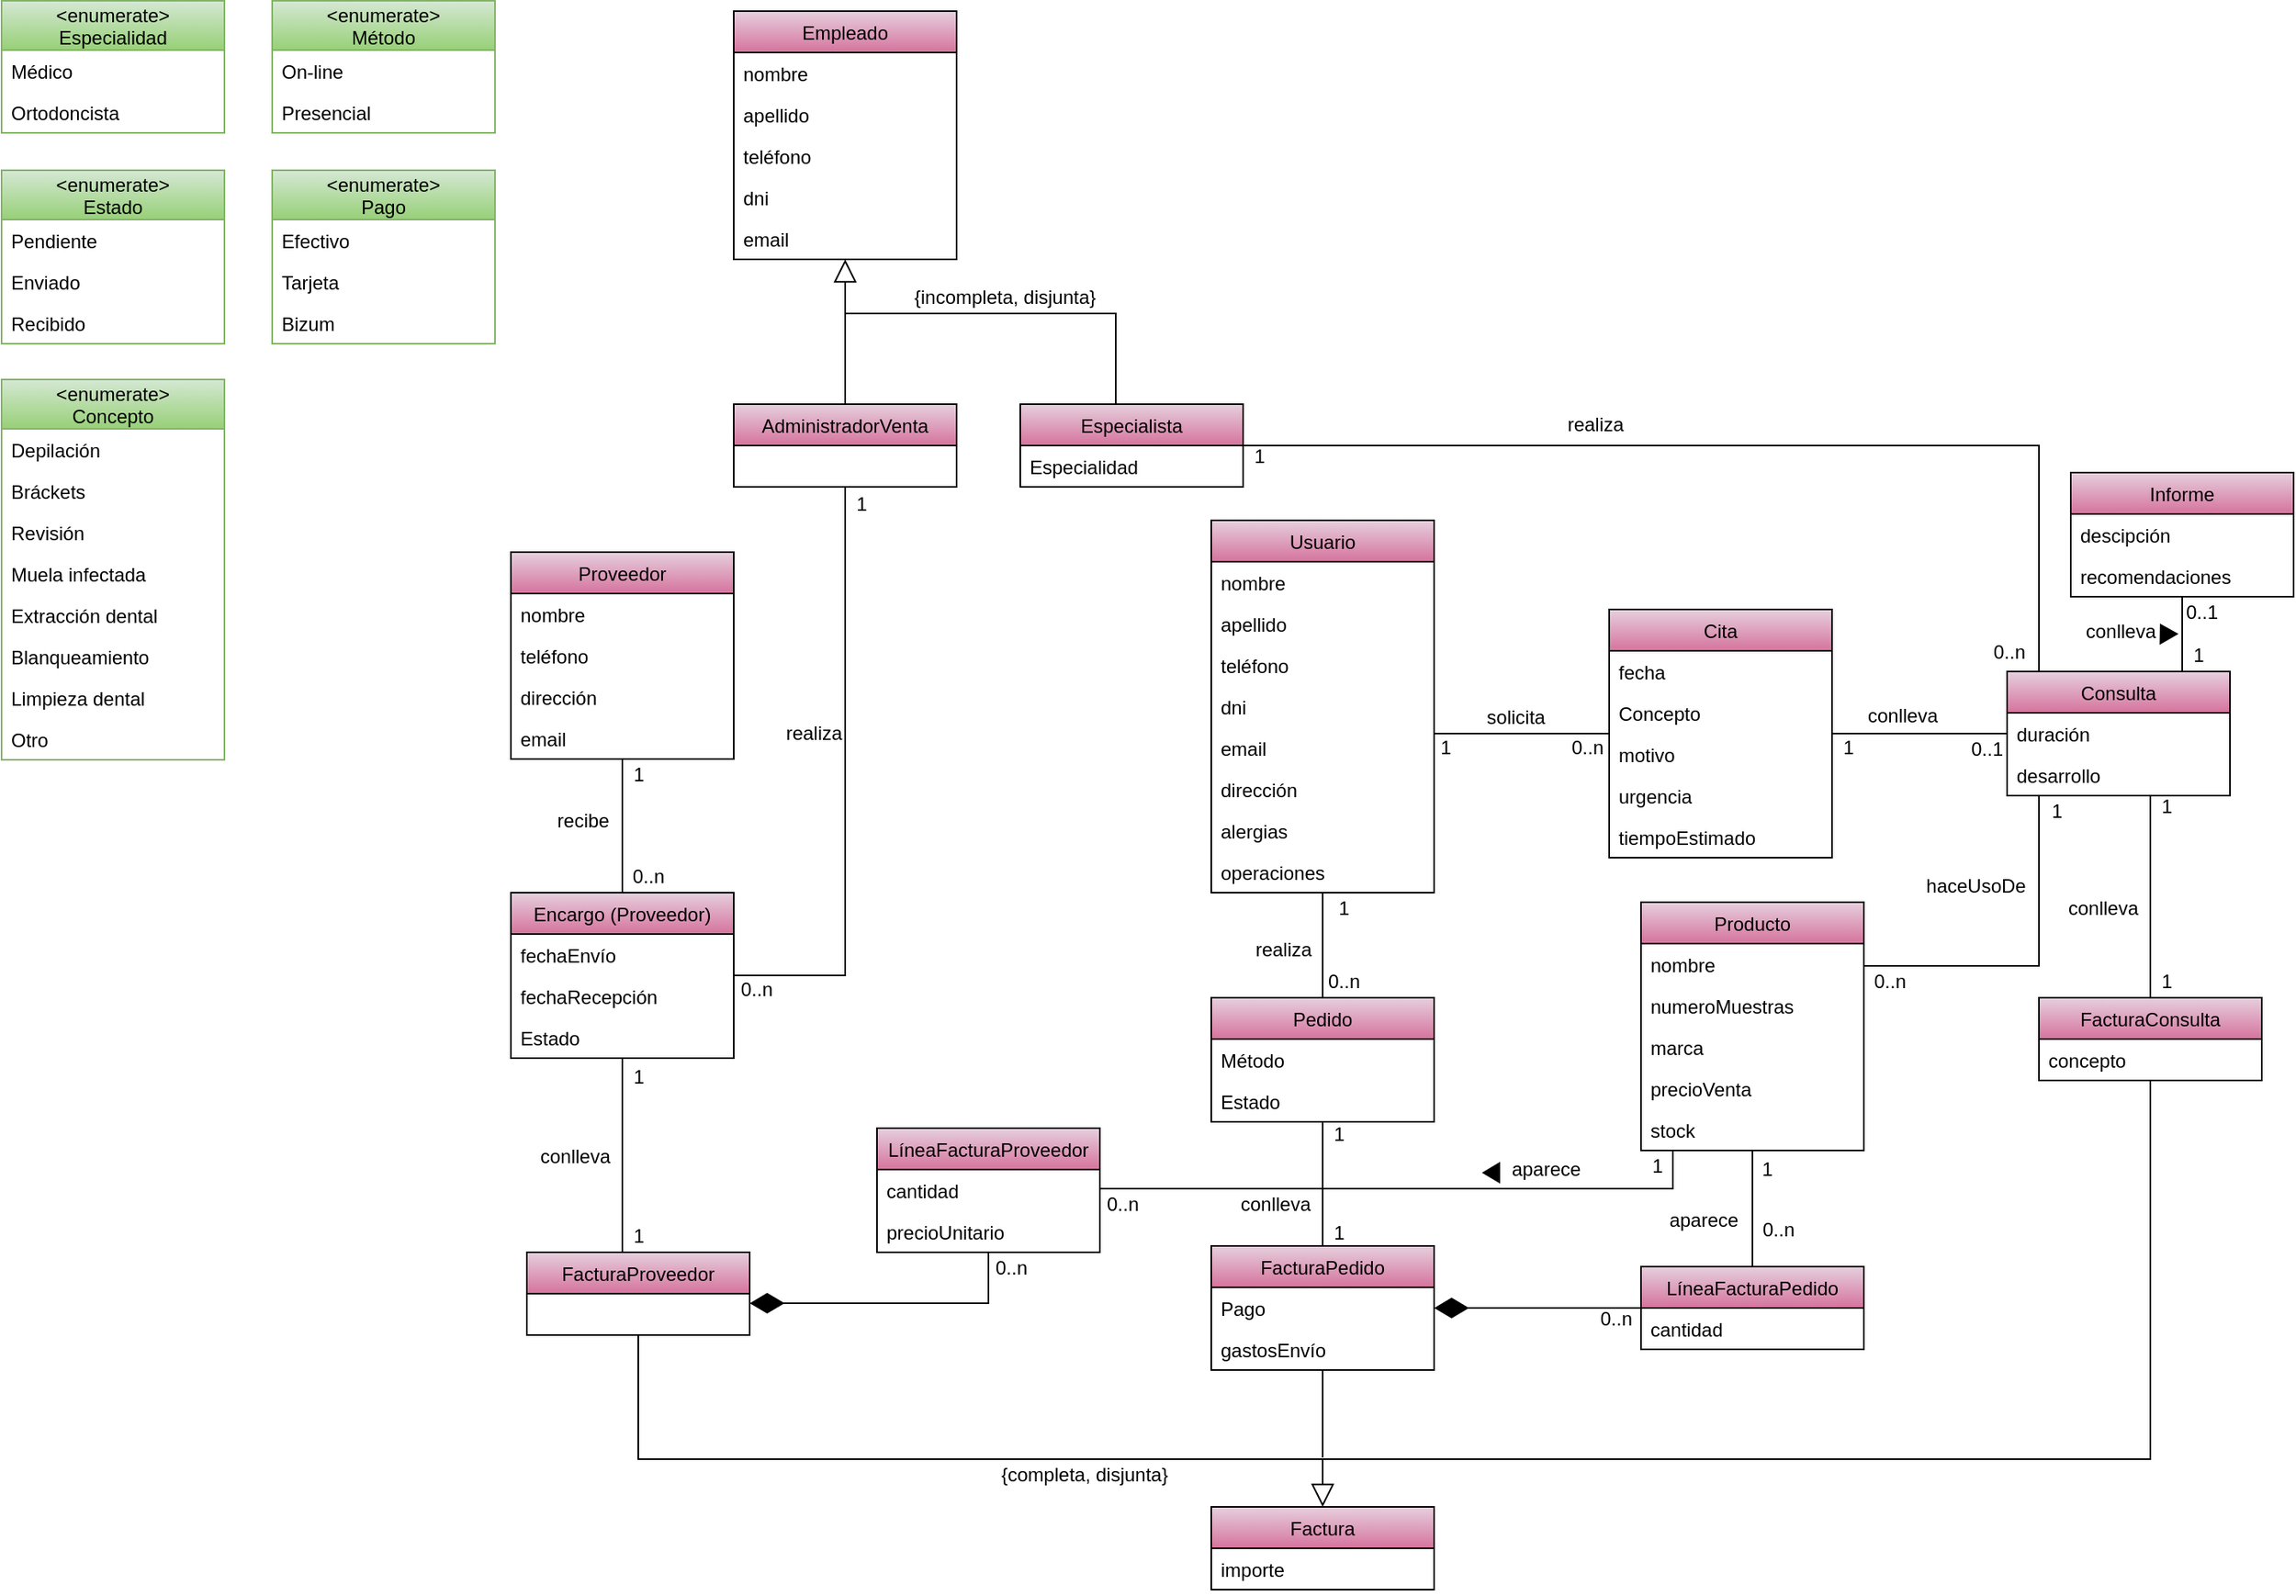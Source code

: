 <mxfile version="13.9.9" type="device" pages="4"><diagram id="C5RBs43oDa-KdzZeNtuy" name="General"><mxGraphModel dx="2730" dy="823" grid="1" gridSize="10" guides="1" tooltips="1" connect="1" arrows="1" fold="1" page="1" pageScale="1" pageWidth="827" pageHeight="1169" math="0" shadow="0"><root><mxCell id="WIyWlLk6GJQsqaUBKTNV-0"/><mxCell id="WIyWlLk6GJQsqaUBKTNV-1" parent="WIyWlLk6GJQsqaUBKTNV-0"/><mxCell id="0puCko0WSU8qKlsJUtFV-97" value="" style="endArrow=none;html=1;edgeStyle=orthogonalEdgeStyle;" parent="WIyWlLk6GJQsqaUBKTNV-1" source="SEa0zb_5nEp7aMum9ykr-32" target="0puCko0WSU8qKlsJUtFV-28" edge="1"><mxGeometry relative="1" as="geometry"><mxPoint x="280" y="533" as="sourcePoint"/><mxPoint x="430" y="430" as="targetPoint"/><Array as="points"><mxPoint x="310" y="494"/><mxPoint x="310" y="494"/></Array></mxGeometry></mxCell><mxCell id="0puCko0WSU8qKlsJUtFV-100" value="" style="endArrow=none;html=1;edgeStyle=orthogonalEdgeStyle;" parent="WIyWlLk6GJQsqaUBKTNV-1" source="0puCko0WSU8qKlsJUtFV-28" target="0puCko0WSU8qKlsJUtFV-24" edge="1"><mxGeometry relative="1" as="geometry"><mxPoint x="290" y="543" as="sourcePoint"/><mxPoint x="420" y="543" as="targetPoint"/></mxGeometry></mxCell><mxCell id="0puCko0WSU8qKlsJUtFV-104" value="" style="endArrow=none;html=1;edgeStyle=orthogonalEdgeStyle;" parent="WIyWlLk6GJQsqaUBKTNV-1" source="0puCko0WSU8qKlsJUtFV-40" target="0puCko0WSU8qKlsJUtFV-24" edge="1"><mxGeometry relative="1" as="geometry"><mxPoint x="320" y="573" as="sourcePoint"/><mxPoint x="450" y="573" as="targetPoint"/><Array as="points"><mxPoint x="730" y="570"/><mxPoint x="730" y="570"/></Array></mxGeometry></mxCell><mxCell id="0puCko0WSU8qKlsJUtFV-106" value="" style="endArrow=none;html=1;edgeStyle=orthogonalEdgeStyle;entryX=0.5;entryY=0;entryDx=0;entryDy=0;" parent="WIyWlLk6GJQsqaUBKTNV-1" source="SEa0zb_5nEp7aMum9ykr-32" target="0puCko0WSU8qKlsJUtFV-48" edge="1"><mxGeometry relative="1" as="geometry"><mxPoint x="210" y="585" as="sourcePoint"/><mxPoint x="420" y="543" as="targetPoint"/></mxGeometry></mxCell><mxCell id="0puCko0WSU8qKlsJUtFV-116" value="" style="endArrow=none;html=1;edgeStyle=orthogonalEdgeStyle;" parent="WIyWlLk6GJQsqaUBKTNV-1" source="0puCko0WSU8qKlsJUtFV-48" target="0puCko0WSU8qKlsJUtFV-108" edge="1"><mxGeometry relative="1" as="geometry"><mxPoint x="220" y="595" as="sourcePoint"/><mxPoint x="220" y="670" as="targetPoint"/></mxGeometry></mxCell><mxCell id="0puCko0WSU8qKlsJUtFV-117" value="" style="endArrow=diamondThin;html=1;edgeStyle=orthogonalEdgeStyle;endFill=1;startSize=19;endSize=19;" parent="WIyWlLk6GJQsqaUBKTNV-1" source="0puCko0WSU8qKlsJUtFV-112" target="0puCko0WSU8qKlsJUtFV-108" edge="1"><mxGeometry relative="1" as="geometry"><mxPoint x="220" y="774" as="sourcePoint"/><mxPoint x="220" y="800" as="targetPoint"/></mxGeometry></mxCell><mxCell id="0puCko0WSU8qKlsJUtFV-118" value="" style="endArrow=none;html=1;edgeStyle=orthogonalEdgeStyle;" parent="WIyWlLk6GJQsqaUBKTNV-1" source="0puCko0WSU8qKlsJUtFV-85" target="0puCko0WSU8qKlsJUtFV-112" edge="1"><mxGeometry relative="1" as="geometry"><mxPoint x="560" y="852" as="sourcePoint"/><mxPoint x="610" y="852" as="targetPoint"/></mxGeometry></mxCell><mxCell id="0puCko0WSU8qKlsJUtFV-124" value="" style="endArrow=block;endFill=0;endSize=12;html=1;entryX=0.5;entryY=0;entryDx=0;entryDy=0;" parent="WIyWlLk6GJQsqaUBKTNV-1" target="0puCko0WSU8qKlsJUtFV-120" edge="1"><mxGeometry width="160" relative="1" as="geometry"><mxPoint x="210" y="950" as="sourcePoint"/><mxPoint x="72" y="860" as="targetPoint"/></mxGeometry></mxCell><mxCell id="SEa0zb_5nEp7aMum9ykr-4" style="edgeStyle=orthogonalEdgeStyle;rounded=0;orthogonalLoop=1;jettySize=auto;html=1;endArrow=none;endFill=0;" parent="WIyWlLk6GJQsqaUBKTNV-1" source="0puCko0WSU8qKlsJUtFV-93" target="0puCko0WSU8qKlsJUtFV-85" edge="1"><mxGeometry relative="1" as="geometry"><Array as="points"><mxPoint x="430" y="780"/></Array></mxGeometry></mxCell><mxCell id="SEa0zb_5nEp7aMum9ykr-3" style="edgeStyle=orthogonalEdgeStyle;rounded=0;orthogonalLoop=1;jettySize=auto;html=1;endArrow=none;endFill=0;" parent="WIyWlLk6GJQsqaUBKTNV-1" source="SEa0zb_5nEp7aMum9ykr-20" target="0puCko0WSU8qKlsJUtFV-36" edge="1"><mxGeometry relative="1" as="geometry"><mxPoint x="-380" y="585" as="sourcePoint"/><Array as="points"><mxPoint x="-230" y="540"/><mxPoint x="-230" y="540"/></Array></mxGeometry></mxCell><mxCell id="SEa0zb_5nEp7aMum9ykr-6" style="edgeStyle=orthogonalEdgeStyle;rounded=0;orthogonalLoop=1;jettySize=auto;html=1;endArrow=none;endFill=0;startArrow=diamondThin;startFill=1;sourcePerimeterSpacing=0;targetPerimeterSpacing=0;startSize=19;" parent="WIyWlLk6GJQsqaUBKTNV-1" source="0puCko0WSU8qKlsJUtFV-89" target="0puCko0WSU8qKlsJUtFV-93" edge="1"><mxGeometry relative="1" as="geometry"><Array as="points"><mxPoint y="852"/></Array></mxGeometry></mxCell><mxCell id="SEa0zb_5nEp7aMum9ykr-5" style="edgeStyle=orthogonalEdgeStyle;rounded=0;orthogonalLoop=1;jettySize=auto;html=1;endArrow=none;endFill=0;" parent="WIyWlLk6GJQsqaUBKTNV-1" source="0puCko0WSU8qKlsJUtFV-36" target="0puCko0WSU8qKlsJUtFV-89" edge="1"><mxGeometry relative="1" as="geometry"><Array as="points"><mxPoint x="-230" y="770"/><mxPoint x="-230" y="770"/></Array></mxGeometry></mxCell><mxCell id="SEa0zb_5nEp7aMum9ykr-110" style="edgeStyle=orthogonalEdgeStyle;rounded=0;orthogonalLoop=1;jettySize=auto;html=1;startArrow=none;startFill=0;startSize=19;sourcePerimeterSpacing=0;endArrow=none;endFill=0;endSize=19;targetPerimeterSpacing=0;" parent="WIyWlLk6GJQsqaUBKTNV-1" source="0puCko0WSU8qKlsJUtFV-12" edge="1"><mxGeometry relative="1" as="geometry"><mxPoint x="-90" y="230" as="targetPoint"/></mxGeometry></mxCell><mxCell id="0puCko0WSU8qKlsJUtFV-12" value="AdministradorVenta" style="swimlane;fontStyle=0;childLayout=stackLayout;horizontal=1;startSize=26;horizontalStack=0;resizeParent=1;resizeParentMax=0;resizeLast=0;collapsible=1;marginBottom=0;fillColor=#E6D0DE;gradientColor=#D5739D;" parent="WIyWlLk6GJQsqaUBKTNV-1" vertex="1"><mxGeometry x="-160" y="287" width="140" height="52" as="geometry"/></mxCell><mxCell id="SEa0zb_5nEp7aMum9ykr-55" style="edgeStyle=orthogonalEdgeStyle;rounded=0;orthogonalLoop=1;jettySize=auto;html=1;startArrow=none;startFill=0;startSize=19;sourcePerimeterSpacing=0;endArrow=none;endFill=0;endSize=19;targetPerimeterSpacing=0;" parent="WIyWlLk6GJQsqaUBKTNV-1" source="0puCko0WSU8qKlsJUtFV-16" target="0puCko0WSU8qKlsJUtFV-24" edge="1"><mxGeometry relative="1" as="geometry"><Array as="points"><mxPoint x="660" y="313"/></Array></mxGeometry></mxCell><mxCell id="SEa0zb_5nEp7aMum9ykr-56" style="edgeStyle=orthogonalEdgeStyle;rounded=0;orthogonalLoop=1;jettySize=auto;html=1;startArrow=none;startFill=0;startSize=19;sourcePerimeterSpacing=0;endArrow=none;endFill=0;endSize=19;targetPerimeterSpacing=0;" parent="WIyWlLk6GJQsqaUBKTNV-1" source="0puCko0WSU8qKlsJUtFV-16" edge="1"><mxGeometry relative="1" as="geometry"><mxPoint x="-90" y="230" as="targetPoint"/><Array as="points"><mxPoint x="80" y="230"/></Array></mxGeometry></mxCell><mxCell id="SEa0zb_5nEp7aMum9ykr-45" value="&lt;enumerate&gt;&#10;Método" style="swimlane;fontStyle=0;childLayout=stackLayout;horizontal=1;startSize=31;fillColor=#d5e8d4;horizontalStack=0;resizeParent=1;resizeParentMax=0;resizeLast=0;collapsible=1;marginBottom=0;strokeColor=#82b366;gradientColor=#97D077;" parent="WIyWlLk6GJQsqaUBKTNV-1" vertex="1"><mxGeometry x="-450" y="33.5" width="140" height="83" as="geometry"/></mxCell><mxCell id="SEa0zb_5nEp7aMum9ykr-46" value="On-line" style="text;strokeColor=none;fillColor=none;align=left;verticalAlign=top;spacingLeft=4;spacingRight=4;overflow=hidden;rotatable=0;points=[[0,0.5],[1,0.5]];portConstraint=eastwest;" parent="SEa0zb_5nEp7aMum9ykr-45" vertex="1"><mxGeometry y="31" width="140" height="26" as="geometry"/></mxCell><mxCell id="SEa0zb_5nEp7aMum9ykr-47" value="Presencial" style="text;strokeColor=none;fillColor=none;align=left;verticalAlign=top;spacingLeft=4;spacingRight=4;overflow=hidden;rotatable=0;points=[[0,0.5],[1,0.5]];portConstraint=eastwest;" parent="SEa0zb_5nEp7aMum9ykr-45" vertex="1"><mxGeometry y="57" width="140" height="26" as="geometry"/></mxCell><mxCell id="SEa0zb_5nEp7aMum9ykr-14" value="&lt;enumerate&gt;&#10;Especialidad" style="swimlane;fontStyle=0;childLayout=stackLayout;horizontal=1;startSize=31;fillColor=#d5e8d4;horizontalStack=0;resizeParent=1;resizeParentMax=0;resizeLast=0;collapsible=1;marginBottom=0;strokeColor=#82b366;gradientColor=#97D077;" parent="WIyWlLk6GJQsqaUBKTNV-1" vertex="1"><mxGeometry x="-620" y="33.5" width="140" height="83" as="geometry"/></mxCell><mxCell id="SEa0zb_5nEp7aMum9ykr-15" value="Médico" style="text;strokeColor=none;fillColor=none;align=left;verticalAlign=top;spacingLeft=4;spacingRight=4;overflow=hidden;rotatable=0;points=[[0,0.5],[1,0.5]];portConstraint=eastwest;" parent="SEa0zb_5nEp7aMum9ykr-14" vertex="1"><mxGeometry y="31" width="140" height="26" as="geometry"/></mxCell><mxCell id="SEa0zb_5nEp7aMum9ykr-16" value="Ortodoncista" style="text;strokeColor=none;fillColor=none;align=left;verticalAlign=top;spacingLeft=4;spacingRight=4;overflow=hidden;rotatable=0;points=[[0,0.5],[1,0.5]];portConstraint=eastwest;" parent="SEa0zb_5nEp7aMum9ykr-14" vertex="1"><mxGeometry y="57" width="140" height="26" as="geometry"/></mxCell><mxCell id="SEa0zb_5nEp7aMum9ykr-59" style="edgeStyle=orthogonalEdgeStyle;rounded=0;orthogonalLoop=1;jettySize=auto;html=1;startArrow=none;startFill=0;startSize=19;sourcePerimeterSpacing=0;endArrow=none;endFill=0;endSize=19;targetPerimeterSpacing=0;" parent="WIyWlLk6GJQsqaUBKTNV-1" source="0puCko0WSU8qKlsJUtFV-40" edge="1"><mxGeometry relative="1" as="geometry"><mxPoint x="70" y="950" as="targetPoint"/><Array as="points"><mxPoint x="730" y="950"/></Array></mxGeometry></mxCell><mxCell id="SEa0zb_5nEp7aMum9ykr-111" style="edgeStyle=orthogonalEdgeStyle;rounded=0;orthogonalLoop=1;jettySize=auto;html=1;startArrow=block;startFill=0;startSize=12;sourcePerimeterSpacing=0;endArrow=none;endFill=0;endSize=19;targetPerimeterSpacing=0;" parent="WIyWlLk6GJQsqaUBKTNV-1" source="0puCko0WSU8qKlsJUtFV-0" edge="1"><mxGeometry relative="1" as="geometry"><mxPoint x="-90" y="240" as="targetPoint"/></mxGeometry></mxCell><mxCell id="0puCko0WSU8qKlsJUtFV-0" value="Empleado" style="swimlane;fontStyle=0;childLayout=stackLayout;horizontal=1;startSize=26;horizontalStack=0;resizeParent=1;resizeParentMax=0;resizeLast=0;collapsible=1;marginBottom=0;fillColor=#E6D0DE;gradientColor=#D5739D;gradientDirection=south;swimlaneFillColor=none;" parent="WIyWlLk6GJQsqaUBKTNV-1" vertex="1"><mxGeometry x="-160" y="40" width="140" height="156" as="geometry"/></mxCell><mxCell id="0puCko0WSU8qKlsJUtFV-1" value="nombre" style="text;strokeColor=none;fillColor=none;align=left;verticalAlign=top;spacingLeft=4;spacingRight=4;overflow=hidden;rotatable=0;points=[[0,0.5],[1,0.5]];portConstraint=eastwest;" parent="0puCko0WSU8qKlsJUtFV-0" vertex="1"><mxGeometry y="26" width="140" height="26" as="geometry"/></mxCell><mxCell id="0puCko0WSU8qKlsJUtFV-2" value="apellido" style="text;strokeColor=none;fillColor=none;align=left;verticalAlign=top;spacingLeft=4;spacingRight=4;overflow=hidden;rotatable=0;points=[[0,0.5],[1,0.5]];portConstraint=eastwest;" parent="0puCko0WSU8qKlsJUtFV-0" vertex="1"><mxGeometry y="52" width="140" height="26" as="geometry"/></mxCell><mxCell id="0puCko0WSU8qKlsJUtFV-3" value="teléfono" style="text;strokeColor=none;fillColor=none;align=left;verticalAlign=top;spacingLeft=4;spacingRight=4;overflow=hidden;rotatable=0;points=[[0,0.5],[1,0.5]];portConstraint=eastwest;" parent="0puCko0WSU8qKlsJUtFV-0" vertex="1"><mxGeometry y="78" width="140" height="26" as="geometry"/></mxCell><mxCell id="SEa0zb_5nEp7aMum9ykr-11" value="dni" style="text;strokeColor=none;fillColor=none;align=left;verticalAlign=top;spacingLeft=4;spacingRight=4;overflow=hidden;rotatable=0;points=[[0,0.5],[1,0.5]];portConstraint=eastwest;" parent="0puCko0WSU8qKlsJUtFV-0" vertex="1"><mxGeometry y="104" width="140" height="26" as="geometry"/></mxCell><mxCell id="SEa0zb_5nEp7aMum9ykr-12" value="email" style="text;strokeColor=none;fillColor=none;align=left;verticalAlign=top;spacingLeft=4;spacingRight=4;overflow=hidden;rotatable=0;points=[[0,0.5],[1,0.5]];portConstraint=eastwest;" parent="0puCko0WSU8qKlsJUtFV-0" vertex="1"><mxGeometry y="130" width="140" height="26" as="geometry"/></mxCell><mxCell id="0puCko0WSU8qKlsJUtFV-48" value="Pedido" style="swimlane;fontStyle=0;childLayout=stackLayout;horizontal=1;startSize=26;horizontalStack=0;resizeParent=1;resizeParentMax=0;resizeLast=0;collapsible=1;marginBottom=0;fillColor=#E6D0DE;gradientColor=#D5739D;" parent="WIyWlLk6GJQsqaUBKTNV-1" vertex="1"><mxGeometry x="140" y="660" width="140" height="78" as="geometry"/></mxCell><mxCell id="0puCko0WSU8qKlsJUtFV-49" value="Método" style="text;strokeColor=none;fillColor=none;align=left;verticalAlign=top;spacingLeft=4;spacingRight=4;overflow=hidden;rotatable=0;points=[[0,0.5],[1,0.5]];portConstraint=eastwest;" parent="0puCko0WSU8qKlsJUtFV-48" vertex="1"><mxGeometry y="26" width="140" height="26" as="geometry"/></mxCell><mxCell id="0puCko0WSU8qKlsJUtFV-50" value="Estado" style="text;strokeColor=none;fillColor=none;align=left;verticalAlign=top;spacingLeft=4;spacingRight=4;overflow=hidden;rotatable=0;points=[[0,0.5],[1,0.5]];portConstraint=eastwest;" parent="0puCko0WSU8qKlsJUtFV-48" vertex="1"><mxGeometry y="52" width="140" height="26" as="geometry"/></mxCell><mxCell id="SEa0zb_5nEp7aMum9ykr-53" style="edgeStyle=orthogonalEdgeStyle;rounded=0;orthogonalLoop=1;jettySize=auto;html=1;startArrow=none;startFill=0;startSize=19;sourcePerimeterSpacing=0;endArrow=none;endFill=0;endSize=19;targetPerimeterSpacing=0;" parent="WIyWlLk6GJQsqaUBKTNV-1" source="0puCko0WSU8qKlsJUtFV-85" target="0puCko0WSU8qKlsJUtFV-24" edge="1"><mxGeometry relative="1" as="geometry"><Array as="points"><mxPoint x="660" y="640"/></Array></mxGeometry></mxCell><mxCell id="0puCko0WSU8qKlsJUtFV-85" value="Producto" style="swimlane;fontStyle=0;childLayout=stackLayout;horizontal=1;startSize=26;horizontalStack=0;resizeParent=1;resizeParentMax=0;resizeLast=0;collapsible=1;marginBottom=0;fillColor=#E6D0DE;gradientColor=#D5739D;" parent="WIyWlLk6GJQsqaUBKTNV-1" vertex="1"><mxGeometry x="410" y="600" width="140" height="156" as="geometry"/></mxCell><mxCell id="0puCko0WSU8qKlsJUtFV-87" value="nombre" style="text;strokeColor=none;fillColor=none;align=left;verticalAlign=top;spacingLeft=4;spacingRight=4;overflow=hidden;rotatable=0;points=[[0,0.5],[1,0.5]];portConstraint=eastwest;" parent="0puCko0WSU8qKlsJUtFV-85" vertex="1"><mxGeometry y="26" width="140" height="26" as="geometry"/></mxCell><mxCell id="0puCko0WSU8qKlsJUtFV-86" value="numeroMuestras" style="text;strokeColor=none;fillColor=none;align=left;verticalAlign=top;spacingLeft=4;spacingRight=4;overflow=hidden;rotatable=0;points=[[0,0.5],[1,0.5]];portConstraint=eastwest;" parent="0puCko0WSU8qKlsJUtFV-85" vertex="1"><mxGeometry y="52" width="140" height="26" as="geometry"/></mxCell><mxCell id="0puCko0WSU8qKlsJUtFV-88" value="marca" style="text;strokeColor=none;fillColor=none;align=left;verticalAlign=top;spacingLeft=4;spacingRight=4;overflow=hidden;rotatable=0;points=[[0,0.5],[1,0.5]];portConstraint=eastwest;" parent="0puCko0WSU8qKlsJUtFV-85" vertex="1"><mxGeometry y="78" width="140" height="26" as="geometry"/></mxCell><mxCell id="SEa0zb_5nEp7aMum9ykr-43" value="precioVenta" style="text;strokeColor=none;fillColor=none;align=left;verticalAlign=top;spacingLeft=4;spacingRight=4;overflow=hidden;rotatable=0;points=[[0,0.5],[1,0.5]];portConstraint=eastwest;" parent="0puCko0WSU8qKlsJUtFV-85" vertex="1"><mxGeometry y="104" width="140" height="26" as="geometry"/></mxCell><mxCell id="xk_JvzVJfH-XBZiweAuZ-0" value="stock" style="text;strokeColor=none;fillColor=none;align=left;verticalAlign=top;spacingLeft=4;spacingRight=4;overflow=hidden;rotatable=0;points=[[0,0.5],[1,0.5]];portConstraint=eastwest;" parent="0puCko0WSU8qKlsJUtFV-85" vertex="1"><mxGeometry y="130" width="140" height="26" as="geometry"/></mxCell><mxCell id="SEa0zb_5nEp7aMum9ykr-8" style="edgeStyle=orthogonalEdgeStyle;rounded=0;orthogonalLoop=1;jettySize=auto;html=1;endArrow=none;endFill=0;" parent="WIyWlLk6GJQsqaUBKTNV-1" source="0puCko0WSU8qKlsJUtFV-108" edge="1"><mxGeometry relative="1" as="geometry"><mxPoint x="210" y="949" as="targetPoint"/><mxPoint x="210" y="893.0" as="sourcePoint"/></mxGeometry></mxCell><mxCell id="0puCko0WSU8qKlsJUtFV-56" value="Informe" style="swimlane;fontStyle=0;childLayout=stackLayout;horizontal=1;startSize=26;horizontalStack=0;resizeParent=1;resizeParentMax=0;resizeLast=0;collapsible=1;marginBottom=0;fillColor=#E6D0DE;gradientColor=#D5739D;" parent="WIyWlLk6GJQsqaUBKTNV-1" vertex="1"><mxGeometry x="680" y="330" width="140" height="78" as="geometry"/></mxCell><mxCell id="0puCko0WSU8qKlsJUtFV-57" value="descipción" style="text;strokeColor=none;fillColor=none;align=left;verticalAlign=top;spacingLeft=4;spacingRight=4;overflow=hidden;rotatable=0;points=[[0,0.5],[1,0.5]];portConstraint=eastwest;" parent="0puCko0WSU8qKlsJUtFV-56" vertex="1"><mxGeometry y="26" width="140" height="26" as="geometry"/></mxCell><mxCell id="0puCko0WSU8qKlsJUtFV-58" value="recomendaciones" style="text;strokeColor=none;fillColor=none;align=left;verticalAlign=top;spacingLeft=4;spacingRight=4;overflow=hidden;rotatable=0;points=[[0,0.5],[1,0.5]];portConstraint=eastwest;" parent="0puCko0WSU8qKlsJUtFV-56" vertex="1"><mxGeometry y="52" width="140" height="26" as="geometry"/></mxCell><mxCell id="SEa0zb_5nEp7aMum9ykr-49" value="&lt;enumerate&gt;&#10;Pago" style="swimlane;fontStyle=0;childLayout=stackLayout;horizontal=1;startSize=31;fillColor=#d5e8d4;horizontalStack=0;resizeParent=1;resizeParentMax=0;resizeLast=0;collapsible=1;marginBottom=0;strokeColor=#82b366;gradientColor=#97D077;" parent="WIyWlLk6GJQsqaUBKTNV-1" vertex="1"><mxGeometry x="-450" y="140" width="140" height="109" as="geometry"/></mxCell><mxCell id="SEa0zb_5nEp7aMum9ykr-50" value="Efectivo" style="text;strokeColor=none;fillColor=none;align=left;verticalAlign=top;spacingLeft=4;spacingRight=4;overflow=hidden;rotatable=0;points=[[0,0.5],[1,0.5]];portConstraint=eastwest;" parent="SEa0zb_5nEp7aMum9ykr-49" vertex="1"><mxGeometry y="31" width="140" height="26" as="geometry"/></mxCell><mxCell id="SEa0zb_5nEp7aMum9ykr-51" value="Tarjeta" style="text;strokeColor=none;fillColor=none;align=left;verticalAlign=top;spacingLeft=4;spacingRight=4;overflow=hidden;rotatable=0;points=[[0,0.5],[1,0.5]];portConstraint=eastwest;" parent="SEa0zb_5nEp7aMum9ykr-49" vertex="1"><mxGeometry y="57" width="140" height="26" as="geometry"/></mxCell><mxCell id="SEa0zb_5nEp7aMum9ykr-52" value="Bizum" style="text;strokeColor=none;fillColor=none;align=left;verticalAlign=top;spacingLeft=4;spacingRight=4;overflow=hidden;rotatable=0;points=[[0,0.5],[1,0.5]];portConstraint=eastwest;" parent="SEa0zb_5nEp7aMum9ykr-49" vertex="1"><mxGeometry y="83" width="140" height="26" as="geometry"/></mxCell><mxCell id="SEa0zb_5nEp7aMum9ykr-27" value="&lt;enumerate&gt;&#10;Estado" style="swimlane;fontStyle=0;childLayout=stackLayout;horizontal=1;startSize=31;fillColor=#d5e8d4;horizontalStack=0;resizeParent=1;resizeParentMax=0;resizeLast=0;collapsible=1;marginBottom=0;strokeColor=#82b366;gradientColor=#97D077;" parent="WIyWlLk6GJQsqaUBKTNV-1" vertex="1"><mxGeometry x="-620" y="140" width="140" height="109" as="geometry"/></mxCell><mxCell id="SEa0zb_5nEp7aMum9ykr-28" value="Pendiente" style="text;strokeColor=none;fillColor=none;align=left;verticalAlign=top;spacingLeft=4;spacingRight=4;overflow=hidden;rotatable=0;points=[[0,0.5],[1,0.5]];portConstraint=eastwest;" parent="SEa0zb_5nEp7aMum9ykr-27" vertex="1"><mxGeometry y="31" width="140" height="26" as="geometry"/></mxCell><mxCell id="SEa0zb_5nEp7aMum9ykr-29" value="Enviado" style="text;strokeColor=none;fillColor=none;align=left;verticalAlign=top;spacingLeft=4;spacingRight=4;overflow=hidden;rotatable=0;points=[[0,0.5],[1,0.5]];portConstraint=eastwest;" parent="SEa0zb_5nEp7aMum9ykr-27" vertex="1"><mxGeometry y="57" width="140" height="26" as="geometry"/></mxCell><mxCell id="SEa0zb_5nEp7aMum9ykr-30" value="Recibido" style="text;strokeColor=none;fillColor=none;align=left;verticalAlign=top;spacingLeft=4;spacingRight=4;overflow=hidden;rotatable=0;points=[[0,0.5],[1,0.5]];portConstraint=eastwest;" parent="SEa0zb_5nEp7aMum9ykr-27" vertex="1"><mxGeometry y="83" width="140" height="26" as="geometry"/></mxCell><mxCell id="SEa0zb_5nEp7aMum9ykr-9" style="edgeStyle=orthogonalEdgeStyle;rounded=0;orthogonalLoop=1;jettySize=auto;html=1;endArrow=none;endFill=0;" parent="WIyWlLk6GJQsqaUBKTNV-1" source="0puCko0WSU8qKlsJUtFV-36" target="0puCko0WSU8qKlsJUtFV-12" edge="1"><mxGeometry relative="1" as="geometry"><Array as="points"><mxPoint x="-90" y="646"/></Array></mxGeometry></mxCell><mxCell id="SEa0zb_5nEp7aMum9ykr-58" style="edgeStyle=orthogonalEdgeStyle;rounded=0;orthogonalLoop=1;jettySize=auto;html=1;startArrow=none;startFill=0;startSize=19;sourcePerimeterSpacing=0;endArrow=none;endFill=0;endSize=19;targetPerimeterSpacing=0;" parent="WIyWlLk6GJQsqaUBKTNV-1" source="0puCko0WSU8qKlsJUtFV-89" edge="1"><mxGeometry relative="1" as="geometry"><mxPoint x="70" y="950" as="targetPoint"/><Array as="points"><mxPoint x="-220" y="950"/></Array></mxGeometry></mxCell><mxCell id="0puCko0WSU8qKlsJUtFV-89" value="FacturaProveedor" style="swimlane;fontStyle=0;childLayout=stackLayout;horizontal=1;startSize=26;horizontalStack=0;resizeParent=1;resizeParentMax=0;resizeLast=0;collapsible=1;marginBottom=0;fillColor=#E6D0DE;gradientColor=#D5739D;" parent="WIyWlLk6GJQsqaUBKTNV-1" vertex="1"><mxGeometry x="-290" y="820" width="140" height="52" as="geometry"/></mxCell><mxCell id="0puCko0WSU8qKlsJUtFV-108" value="FacturaPedido" style="swimlane;fontStyle=0;childLayout=stackLayout;horizontal=1;startSize=26;horizontalStack=0;resizeParent=1;resizeParentMax=0;resizeLast=0;collapsible=1;marginBottom=0;fillColor=#E6D0DE;gradientColor=#D5739D;" parent="WIyWlLk6GJQsqaUBKTNV-1" vertex="1"><mxGeometry x="140" y="816" width="140" height="78" as="geometry"/></mxCell><mxCell id="SEa0zb_5nEp7aMum9ykr-44" value="Pago" style="text;strokeColor=none;fillColor=none;align=left;verticalAlign=top;spacingLeft=4;spacingRight=4;overflow=hidden;rotatable=0;points=[[0,0.5],[1,0.5]];portConstraint=eastwest;" parent="0puCko0WSU8qKlsJUtFV-108" vertex="1"><mxGeometry y="26" width="140" height="26" as="geometry"/></mxCell><mxCell id="xaQDFqI_c8jLD1aTTT_I-1" value="gastosEnvío" style="text;strokeColor=none;fillColor=none;align=left;verticalAlign=top;spacingLeft=4;spacingRight=4;overflow=hidden;rotatable=0;points=[[0,0.5],[1,0.5]];portConstraint=eastwest;" parent="0puCko0WSU8qKlsJUtFV-108" vertex="1"><mxGeometry y="52" width="140" height="26" as="geometry"/></mxCell><mxCell id="SEa0zb_5nEp7aMum9ykr-54" style="edgeStyle=orthogonalEdgeStyle;rounded=0;orthogonalLoop=1;jettySize=auto;html=1;startArrow=none;startFill=0;startSize=19;sourcePerimeterSpacing=0;endArrow=none;endFill=0;endSize=19;targetPerimeterSpacing=0;" parent="WIyWlLk6GJQsqaUBKTNV-1" source="0puCko0WSU8qKlsJUtFV-24" target="0puCko0WSU8qKlsJUtFV-56" edge="1"><mxGeometry relative="1" as="geometry"><Array as="points"><mxPoint x="750" y="440"/><mxPoint x="750" y="440"/></Array></mxGeometry></mxCell><mxCell id="SEa0zb_5nEp7aMum9ykr-32" value="Usuario" style="swimlane;fontStyle=0;childLayout=stackLayout;horizontal=1;startSize=26;horizontalStack=0;resizeParent=1;resizeParentMax=0;resizeLast=0;collapsible=1;marginBottom=0;fillColor=#E6D0DE;gradientColor=#D5739D;" parent="WIyWlLk6GJQsqaUBKTNV-1" vertex="1"><mxGeometry x="140" y="360" width="140" height="234" as="geometry"/></mxCell><mxCell id="SEa0zb_5nEp7aMum9ykr-33" value="nombre" style="text;strokeColor=none;fillColor=none;align=left;verticalAlign=top;spacingLeft=4;spacingRight=4;overflow=hidden;rotatable=0;points=[[0,0.5],[1,0.5]];portConstraint=eastwest;" parent="SEa0zb_5nEp7aMum9ykr-32" vertex="1"><mxGeometry y="26" width="140" height="26" as="geometry"/></mxCell><mxCell id="SEa0zb_5nEp7aMum9ykr-34" value="apellido" style="text;strokeColor=none;fillColor=none;align=left;verticalAlign=top;spacingLeft=4;spacingRight=4;overflow=hidden;rotatable=0;points=[[0,0.5],[1,0.5]];portConstraint=eastwest;" parent="SEa0zb_5nEp7aMum9ykr-32" vertex="1"><mxGeometry y="52" width="140" height="26" as="geometry"/></mxCell><mxCell id="SEa0zb_5nEp7aMum9ykr-35" value="teléfono" style="text;strokeColor=none;fillColor=none;align=left;verticalAlign=top;spacingLeft=4;spacingRight=4;overflow=hidden;rotatable=0;points=[[0,0.5],[1,0.5]];portConstraint=eastwest;" parent="SEa0zb_5nEp7aMum9ykr-32" vertex="1"><mxGeometry y="78" width="140" height="26" as="geometry"/></mxCell><mxCell id="SEa0zb_5nEp7aMum9ykr-36" value="dni" style="text;strokeColor=none;fillColor=none;align=left;verticalAlign=top;spacingLeft=4;spacingRight=4;overflow=hidden;rotatable=0;points=[[0,0.5],[1,0.5]];portConstraint=eastwest;" parent="SEa0zb_5nEp7aMum9ykr-32" vertex="1"><mxGeometry y="104" width="140" height="26" as="geometry"/></mxCell><mxCell id="SEa0zb_5nEp7aMum9ykr-37" value="email" style="text;strokeColor=none;fillColor=none;align=left;verticalAlign=top;spacingLeft=4;spacingRight=4;overflow=hidden;rotatable=0;points=[[0,0.5],[1,0.5]];portConstraint=eastwest;" parent="SEa0zb_5nEp7aMum9ykr-32" vertex="1"><mxGeometry y="130" width="140" height="26" as="geometry"/></mxCell><mxCell id="SEa0zb_5nEp7aMum9ykr-38" value="dirección" style="text;strokeColor=none;fillColor=none;align=left;verticalAlign=top;spacingLeft=4;spacingRight=4;overflow=hidden;rotatable=0;points=[[0,0.5],[1,0.5]];portConstraint=eastwest;" parent="SEa0zb_5nEp7aMum9ykr-32" vertex="1"><mxGeometry y="156" width="140" height="26" as="geometry"/></mxCell><mxCell id="SEa0zb_5nEp7aMum9ykr-39" value="alergias" style="text;strokeColor=none;fillColor=none;align=left;verticalAlign=top;spacingLeft=4;spacingRight=4;overflow=hidden;rotatable=0;points=[[0,0.5],[1,0.5]];portConstraint=eastwest;" parent="SEa0zb_5nEp7aMum9ykr-32" vertex="1"><mxGeometry y="182" width="140" height="26" as="geometry"/></mxCell><mxCell id="SEa0zb_5nEp7aMum9ykr-40" value="operaciones" style="text;strokeColor=none;fillColor=none;align=left;verticalAlign=top;spacingLeft=4;spacingRight=4;overflow=hidden;rotatable=0;points=[[0,0.5],[1,0.5]];portConstraint=eastwest;" parent="SEa0zb_5nEp7aMum9ykr-32" vertex="1"><mxGeometry y="208" width="140" height="26" as="geometry"/></mxCell><mxCell id="SEa0zb_5nEp7aMum9ykr-20" value="Proveedor" style="swimlane;fontStyle=0;childLayout=stackLayout;horizontal=1;startSize=26;horizontalStack=0;resizeParent=1;resizeParentMax=0;resizeLast=0;collapsible=1;marginBottom=0;fillColor=#E6D0DE;gradientColor=#D5739D;" parent="WIyWlLk6GJQsqaUBKTNV-1" vertex="1"><mxGeometry x="-300" y="380" width="140" height="130" as="geometry"/></mxCell><mxCell id="SEa0zb_5nEp7aMum9ykr-21" value="nombre" style="text;strokeColor=none;fillColor=none;align=left;verticalAlign=top;spacingLeft=4;spacingRight=4;overflow=hidden;rotatable=0;points=[[0,0.5],[1,0.5]];portConstraint=eastwest;" parent="SEa0zb_5nEp7aMum9ykr-20" vertex="1"><mxGeometry y="26" width="140" height="26" as="geometry"/></mxCell><mxCell id="SEa0zb_5nEp7aMum9ykr-23" value="teléfono" style="text;strokeColor=none;fillColor=none;align=left;verticalAlign=top;spacingLeft=4;spacingRight=4;overflow=hidden;rotatable=0;points=[[0,0.5],[1,0.5]];portConstraint=eastwest;" parent="SEa0zb_5nEp7aMum9ykr-20" vertex="1"><mxGeometry y="52" width="140" height="26" as="geometry"/></mxCell><mxCell id="SEa0zb_5nEp7aMum9ykr-24" value="dirección" style="text;strokeColor=none;fillColor=none;align=left;verticalAlign=top;spacingLeft=4;spacingRight=4;overflow=hidden;rotatable=0;points=[[0,0.5],[1,0.5]];portConstraint=eastwest;" parent="SEa0zb_5nEp7aMum9ykr-20" vertex="1"><mxGeometry y="78" width="140" height="26" as="geometry"/></mxCell><mxCell id="SEa0zb_5nEp7aMum9ykr-25" value="email" style="text;strokeColor=none;fillColor=none;align=left;verticalAlign=top;spacingLeft=4;spacingRight=4;overflow=hidden;rotatable=0;points=[[0,0.5],[1,0.5]];portConstraint=eastwest;" parent="SEa0zb_5nEp7aMum9ykr-20" vertex="1"><mxGeometry y="104" width="140" height="26" as="geometry"/></mxCell><mxCell id="0puCko0WSU8qKlsJUtFV-16" value="Especialista" style="swimlane;fontStyle=0;childLayout=stackLayout;horizontal=1;startSize=26;horizontalStack=0;resizeParent=1;resizeParentMax=0;resizeLast=0;collapsible=1;marginBottom=0;fillColor=#E6D0DE;gradientColor=#D5739D;" parent="WIyWlLk6GJQsqaUBKTNV-1" vertex="1"><mxGeometry x="20" y="287" width="140" height="52" as="geometry"/></mxCell><mxCell id="0puCko0WSU8qKlsJUtFV-17" value="Especialidad" style="text;strokeColor=none;fillColor=none;align=left;verticalAlign=top;spacingLeft=4;spacingRight=4;overflow=hidden;rotatable=0;points=[[0,0.5],[1,0.5]];portConstraint=eastwest;" parent="0puCko0WSU8qKlsJUtFV-16" vertex="1"><mxGeometry y="26" width="140" height="26" as="geometry"/></mxCell><mxCell id="v7BKC-ZnrjbV7RfRQpeV-1" value="&lt;enumerate&gt;&#10;Concepto" style="swimlane;fontStyle=0;childLayout=stackLayout;horizontal=1;startSize=31;fillColor=#d5e8d4;horizontalStack=0;resizeParent=1;resizeParentMax=0;resizeLast=0;collapsible=1;marginBottom=0;strokeColor=#82b366;gradientColor=#97D077;" parent="WIyWlLk6GJQsqaUBKTNV-1" vertex="1"><mxGeometry x="-620" y="271.5" width="140" height="239" as="geometry"/></mxCell><mxCell id="v7BKC-ZnrjbV7RfRQpeV-2" value="Depilación" style="text;strokeColor=none;fillColor=none;align=left;verticalAlign=top;spacingLeft=4;spacingRight=4;overflow=hidden;rotatable=0;points=[[0,0.5],[1,0.5]];portConstraint=eastwest;" parent="v7BKC-ZnrjbV7RfRQpeV-1" vertex="1"><mxGeometry y="31" width="140" height="26" as="geometry"/></mxCell><mxCell id="v7BKC-ZnrjbV7RfRQpeV-4" value="Bráckets" style="text;strokeColor=none;fillColor=none;align=left;verticalAlign=top;spacingLeft=4;spacingRight=4;overflow=hidden;rotatable=0;points=[[0,0.5],[1,0.5]];portConstraint=eastwest;" parent="v7BKC-ZnrjbV7RfRQpeV-1" vertex="1"><mxGeometry y="57" width="140" height="26" as="geometry"/></mxCell><mxCell id="v7BKC-ZnrjbV7RfRQpeV-3" value="Revisión" style="text;strokeColor=none;fillColor=none;align=left;verticalAlign=top;spacingLeft=4;spacingRight=4;overflow=hidden;rotatable=0;points=[[0,0.5],[1,0.5]];portConstraint=eastwest;" parent="v7BKC-ZnrjbV7RfRQpeV-1" vertex="1"><mxGeometry y="83" width="140" height="26" as="geometry"/></mxCell><mxCell id="v7BKC-ZnrjbV7RfRQpeV-5" value="Muela infectada" style="text;strokeColor=none;fillColor=none;align=left;verticalAlign=top;spacingLeft=4;spacingRight=4;overflow=hidden;rotatable=0;points=[[0,0.5],[1,0.5]];portConstraint=eastwest;" parent="v7BKC-ZnrjbV7RfRQpeV-1" vertex="1"><mxGeometry y="109" width="140" height="26" as="geometry"/></mxCell><mxCell id="v7BKC-ZnrjbV7RfRQpeV-6" value="Extracción dental" style="text;strokeColor=none;fillColor=none;align=left;verticalAlign=top;spacingLeft=4;spacingRight=4;overflow=hidden;rotatable=0;points=[[0,0.5],[1,0.5]];portConstraint=eastwest;" parent="v7BKC-ZnrjbV7RfRQpeV-1" vertex="1"><mxGeometry y="135" width="140" height="26" as="geometry"/></mxCell><mxCell id="v7BKC-ZnrjbV7RfRQpeV-7" value="Blanqueamiento" style="text;strokeColor=none;fillColor=none;align=left;verticalAlign=top;spacingLeft=4;spacingRight=4;overflow=hidden;rotatable=0;points=[[0,0.5],[1,0.5]];portConstraint=eastwest;" parent="v7BKC-ZnrjbV7RfRQpeV-1" vertex="1"><mxGeometry y="161" width="140" height="26" as="geometry"/></mxCell><mxCell id="v7BKC-ZnrjbV7RfRQpeV-8" value="Limpieza dental" style="text;strokeColor=none;fillColor=none;align=left;verticalAlign=top;spacingLeft=4;spacingRight=4;overflow=hidden;rotatable=0;points=[[0,0.5],[1,0.5]];portConstraint=eastwest;" parent="v7BKC-ZnrjbV7RfRQpeV-1" vertex="1"><mxGeometry y="187" width="140" height="26" as="geometry"/></mxCell><mxCell id="v7BKC-ZnrjbV7RfRQpeV-9" value="Otro" style="text;strokeColor=none;fillColor=none;align=left;verticalAlign=top;spacingLeft=4;spacingRight=4;overflow=hidden;rotatable=0;points=[[0,0.5],[1,0.5]];portConstraint=eastwest;" parent="v7BKC-ZnrjbV7RfRQpeV-1" vertex="1"><mxGeometry y="213" width="140" height="26" as="geometry"/></mxCell><mxCell id="0puCko0WSU8qKlsJUtFV-120" value="Factura" style="swimlane;fontStyle=0;childLayout=stackLayout;horizontal=1;startSize=26;horizontalStack=0;resizeParent=1;resizeParentMax=0;resizeLast=0;collapsible=1;marginBottom=0;fillColor=#E6D0DE;gradientColor=#D5739D;" parent="WIyWlLk6GJQsqaUBKTNV-1" vertex="1"><mxGeometry x="140" y="980" width="140" height="52" as="geometry"/></mxCell><mxCell id="0puCko0WSU8qKlsJUtFV-121" value="importe" style="text;strokeColor=none;fillColor=none;align=left;verticalAlign=top;spacingLeft=4;spacingRight=4;overflow=hidden;rotatable=0;points=[[0,0.5],[1,0.5]];portConstraint=eastwest;" parent="0puCko0WSU8qKlsJUtFV-120" vertex="1"><mxGeometry y="26" width="140" height="26" as="geometry"/></mxCell><mxCell id="0puCko0WSU8qKlsJUtFV-36" value="Encargo (Proveedor)" style="swimlane;fontStyle=0;childLayout=stackLayout;horizontal=1;startSize=26;horizontalStack=0;resizeParent=1;resizeParentMax=0;resizeLast=0;collapsible=1;marginBottom=0;fillColor=#E6D0DE;gradientColor=#D5739D;" parent="WIyWlLk6GJQsqaUBKTNV-1" vertex="1"><mxGeometry x="-300" y="594" width="140" height="104" as="geometry"/></mxCell><mxCell id="0puCko0WSU8qKlsJUtFV-37" value="fechaEnvío" style="text;strokeColor=none;fillColor=none;align=left;verticalAlign=top;spacingLeft=4;spacingRight=4;overflow=hidden;rotatable=0;points=[[0,0.5],[1,0.5]];portConstraint=eastwest;" parent="0puCko0WSU8qKlsJUtFV-36" vertex="1"><mxGeometry y="26" width="140" height="26" as="geometry"/></mxCell><mxCell id="0puCko0WSU8qKlsJUtFV-38" value="fechaRecepción" style="text;strokeColor=none;fillColor=none;align=left;verticalAlign=top;spacingLeft=4;spacingRight=4;overflow=hidden;rotatable=0;points=[[0,0.5],[1,0.5]];portConstraint=eastwest;" parent="0puCko0WSU8qKlsJUtFV-36" vertex="1"><mxGeometry y="52" width="140" height="26" as="geometry"/></mxCell><mxCell id="SEa0zb_5nEp7aMum9ykr-26" value="Estado" style="text;strokeColor=none;fillColor=none;align=left;verticalAlign=top;spacingLeft=4;spacingRight=4;overflow=hidden;rotatable=0;points=[[0,0.5],[1,0.5]];portConstraint=eastwest;" parent="0puCko0WSU8qKlsJUtFV-36" vertex="1"><mxGeometry y="78" width="140" height="26" as="geometry"/></mxCell><mxCell id="SEa0zb_5nEp7aMum9ykr-60" value="{incompleta, disjunta}" style="text;html=1;align=center;verticalAlign=middle;resizable=0;points=[];autosize=1;" parent="WIyWlLk6GJQsqaUBKTNV-1" vertex="1"><mxGeometry x="-55" y="210" width="130" height="20" as="geometry"/></mxCell><mxCell id="0puCko0WSU8qKlsJUtFV-93" value="LíneaFacturaProveedor" style="swimlane;fontStyle=0;childLayout=stackLayout;horizontal=1;startSize=26;horizontalStack=0;resizeParent=1;resizeParentMax=0;resizeLast=0;collapsible=1;marginBottom=0;fillColor=#E6D0DE;gradientColor=#D5739D;" parent="WIyWlLk6GJQsqaUBKTNV-1" vertex="1"><mxGeometry x="-70" y="742" width="140" height="78" as="geometry"/></mxCell><mxCell id="0puCko0WSU8qKlsJUtFV-94" value="cantidad" style="text;strokeColor=none;fillColor=none;align=left;verticalAlign=top;spacingLeft=4;spacingRight=4;overflow=hidden;rotatable=0;points=[[0,0.5],[1,0.5]];portConstraint=eastwest;" parent="0puCko0WSU8qKlsJUtFV-93" vertex="1"><mxGeometry y="26" width="140" height="26" as="geometry"/></mxCell><mxCell id="0puCko0WSU8qKlsJUtFV-95" value="precioUnitario" style="text;strokeColor=none;fillColor=none;align=left;verticalAlign=top;spacingLeft=4;spacingRight=4;overflow=hidden;rotatable=0;points=[[0,0.5],[1,0.5]];portConstraint=eastwest;" parent="0puCko0WSU8qKlsJUtFV-93" vertex="1"><mxGeometry y="52" width="140" height="26" as="geometry"/></mxCell><mxCell id="SEa0zb_5nEp7aMum9ykr-61" value="1" style="text;html=1;align=center;verticalAlign=middle;resizable=0;points=[];autosize=1;" parent="WIyWlLk6GJQsqaUBKTNV-1" vertex="1"><mxGeometry x="-230" y="510" width="20" height="20" as="geometry"/></mxCell><mxCell id="SEa0zb_5nEp7aMum9ykr-62" value="0..n" style="text;html=1;align=center;verticalAlign=middle;resizable=0;points=[];autosize=1;" parent="WIyWlLk6GJQsqaUBKTNV-1" vertex="1"><mxGeometry x="-234" y="574" width="40" height="20" as="geometry"/></mxCell><mxCell id="SEa0zb_5nEp7aMum9ykr-63" value="recibe" style="text;html=1;align=center;verticalAlign=middle;resizable=0;points=[];autosize=1;" parent="WIyWlLk6GJQsqaUBKTNV-1" vertex="1"><mxGeometry x="-280" y="539" width="50" height="20" as="geometry"/></mxCell><mxCell id="SEa0zb_5nEp7aMum9ykr-64" value="realiza" style="text;html=1;align=center;verticalAlign=middle;resizable=0;points=[];autosize=1;" parent="WIyWlLk6GJQsqaUBKTNV-1" vertex="1"><mxGeometry x="-135" y="484" width="50" height="20" as="geometry"/></mxCell><mxCell id="SEa0zb_5nEp7aMum9ykr-65" value="1" style="text;html=1;align=center;verticalAlign=middle;resizable=0;points=[];autosize=1;" parent="WIyWlLk6GJQsqaUBKTNV-1" vertex="1"><mxGeometry x="-90" y="340" width="20" height="20" as="geometry"/></mxCell><mxCell id="SEa0zb_5nEp7aMum9ykr-66" value="0..n" style="text;html=1;align=center;verticalAlign=middle;resizable=0;points=[];autosize=1;" parent="WIyWlLk6GJQsqaUBKTNV-1" vertex="1"><mxGeometry x="-166" y="645" width="40" height="20" as="geometry"/></mxCell><mxCell id="SEa0zb_5nEp7aMum9ykr-67" value="1" style="text;html=1;align=center;verticalAlign=middle;resizable=0;points=[];autosize=1;" parent="WIyWlLk6GJQsqaUBKTNV-1" vertex="1"><mxGeometry x="-230" y="700" width="20" height="20" as="geometry"/></mxCell><mxCell id="SEa0zb_5nEp7aMum9ykr-68" value="1" style="text;html=1;align=center;verticalAlign=middle;resizable=0;points=[];autosize=1;" parent="WIyWlLk6GJQsqaUBKTNV-1" vertex="1"><mxGeometry x="-230" y="800" width="20" height="20" as="geometry"/></mxCell><mxCell id="SEa0zb_5nEp7aMum9ykr-69" value="conlleva" style="text;html=1;align=center;verticalAlign=middle;resizable=0;points=[];autosize=1;" parent="WIyWlLk6GJQsqaUBKTNV-1" vertex="1"><mxGeometry x="-290" y="750" width="60" height="20" as="geometry"/></mxCell><mxCell id="SEa0zb_5nEp7aMum9ykr-70" value="0..n" style="text;html=1;align=center;verticalAlign=middle;resizable=0;points=[];autosize=1;" parent="WIyWlLk6GJQsqaUBKTNV-1" vertex="1"><mxGeometry x="-6" y="820" width="40" height="20" as="geometry"/></mxCell><mxCell id="SEa0zb_5nEp7aMum9ykr-71" value="{completa, disjunta}" style="text;html=1;align=center;verticalAlign=middle;resizable=0;points=[];autosize=1;" parent="WIyWlLk6GJQsqaUBKTNV-1" vertex="1"><mxGeometry y="950" width="120" height="20" as="geometry"/></mxCell><mxCell id="SEa0zb_5nEp7aMum9ykr-72" value="0..n" style="text;html=1;align=center;verticalAlign=middle;resizable=0;points=[];autosize=1;" parent="WIyWlLk6GJQsqaUBKTNV-1" vertex="1"><mxGeometry x="374" y="852" width="40" height="20" as="geometry"/></mxCell><mxCell id="0puCko0WSU8qKlsJUtFV-24" value="Consulta" style="swimlane;fontStyle=0;childLayout=stackLayout;horizontal=1;startSize=26;horizontalStack=0;resizeParent=1;resizeParentMax=0;resizeLast=0;collapsible=1;marginBottom=0;fillColor=#E6D0DE;gradientColor=#D5739D;" parent="WIyWlLk6GJQsqaUBKTNV-1" vertex="1"><mxGeometry x="640" y="455" width="140" height="78" as="geometry"/></mxCell><mxCell id="0puCko0WSU8qKlsJUtFV-25" value="duración" style="text;strokeColor=none;fillColor=none;align=left;verticalAlign=top;spacingLeft=4;spacingRight=4;overflow=hidden;rotatable=0;points=[[0,0.5],[1,0.5]];portConstraint=eastwest;" parent="0puCko0WSU8qKlsJUtFV-24" vertex="1"><mxGeometry y="26" width="140" height="26" as="geometry"/></mxCell><mxCell id="0puCko0WSU8qKlsJUtFV-26" value="desarrollo" style="text;strokeColor=none;fillColor=none;align=left;verticalAlign=top;spacingLeft=4;spacingRight=4;overflow=hidden;rotatable=0;points=[[0,0.5],[1,0.5]];portConstraint=eastwest;" parent="0puCko0WSU8qKlsJUtFV-24" vertex="1"><mxGeometry y="52" width="140" height="26" as="geometry"/></mxCell><mxCell id="SEa0zb_5nEp7aMum9ykr-73" value="1" style="text;html=1;align=center;verticalAlign=middle;resizable=0;points=[];autosize=1;" parent="WIyWlLk6GJQsqaUBKTNV-1" vertex="1"><mxGeometry x="276.5" y="493" width="20" height="20" as="geometry"/></mxCell><mxCell id="SEa0zb_5nEp7aMum9ykr-74" value="0..n" style="text;html=1;align=center;verticalAlign=middle;resizable=0;points=[];autosize=1;" parent="WIyWlLk6GJQsqaUBKTNV-1" vertex="1"><mxGeometry x="356" y="493" width="40" height="20" as="geometry"/></mxCell><mxCell id="SEa0zb_5nEp7aMum9ykr-75" value="solicita" style="text;html=1;align=center;verticalAlign=middle;resizable=0;points=[];autosize=1;" parent="WIyWlLk6GJQsqaUBKTNV-1" vertex="1"><mxGeometry x="306" y="474" width="50" height="20" as="geometry"/></mxCell><mxCell id="SEa0zb_5nEp7aMum9ykr-78" value="1" style="text;html=1;align=center;verticalAlign=middle;resizable=0;points=[];autosize=1;" parent="WIyWlLk6GJQsqaUBKTNV-1" vertex="1"><mxGeometry x="213" y="594" width="20" height="20" as="geometry"/></mxCell><mxCell id="SEa0zb_5nEp7aMum9ykr-80" value="realiza" style="text;html=1;align=center;verticalAlign=middle;resizable=0;points=[];autosize=1;" parent="WIyWlLk6GJQsqaUBKTNV-1" vertex="1"><mxGeometry x="160" y="620" width="50" height="20" as="geometry"/></mxCell><mxCell id="SEa0zb_5nEp7aMum9ykr-81" value="0..n" style="text;html=1;align=center;verticalAlign=middle;resizable=0;points=[];autosize=1;" parent="WIyWlLk6GJQsqaUBKTNV-1" vertex="1"><mxGeometry x="203" y="640" width="40" height="20" as="geometry"/></mxCell><mxCell id="SEa0zb_5nEp7aMum9ykr-82" value="0..n" style="text;html=1;align=center;verticalAlign=middle;resizable=0;points=[];autosize=1;" parent="WIyWlLk6GJQsqaUBKTNV-1" vertex="1"><mxGeometry x="64" y="780" width="40" height="20" as="geometry"/></mxCell><mxCell id="SEa0zb_5nEp7aMum9ykr-83" value="1" style="text;html=1;align=center;verticalAlign=middle;resizable=0;points=[];autosize=1;" parent="WIyWlLk6GJQsqaUBKTNV-1" vertex="1"><mxGeometry x="410" y="756" width="20" height="20" as="geometry"/></mxCell><mxCell id="SEa0zb_5nEp7aMum9ykr-84" value="aparece" style="text;html=1;align=center;verticalAlign=middle;resizable=0;points=[];autosize=1;" parent="WIyWlLk6GJQsqaUBKTNV-1" vertex="1"><mxGeometry x="320" y="758" width="60" height="20" as="geometry"/></mxCell><mxCell id="SEa0zb_5nEp7aMum9ykr-85" value="" style="triangle;whiteSpace=wrap;html=1;fillColor=#000000;direction=west;" parent="WIyWlLk6GJQsqaUBKTNV-1" vertex="1"><mxGeometry x="311" y="764" width="10" height="12" as="geometry"/></mxCell><mxCell id="SEa0zb_5nEp7aMum9ykr-86" value="1" style="text;html=1;align=center;verticalAlign=middle;resizable=0;points=[];autosize=1;" parent="WIyWlLk6GJQsqaUBKTNV-1" vertex="1"><mxGeometry x="210" y="736" width="20" height="20" as="geometry"/></mxCell><mxCell id="SEa0zb_5nEp7aMum9ykr-87" value="1" style="text;html=1;align=center;verticalAlign=middle;resizable=0;points=[];autosize=1;" parent="WIyWlLk6GJQsqaUBKTNV-1" vertex="1"><mxGeometry x="210" y="798" width="20" height="20" as="geometry"/></mxCell><mxCell id="SEa0zb_5nEp7aMum9ykr-88" value="conlleva" style="text;html=1;align=center;verticalAlign=middle;resizable=0;points=[];autosize=1;" parent="WIyWlLk6GJQsqaUBKTNV-1" vertex="1"><mxGeometry x="150" y="780" width="60" height="20" as="geometry"/></mxCell><mxCell id="SEa0zb_5nEp7aMum9ykr-89" value="1" style="text;html=1;align=center;verticalAlign=middle;resizable=0;points=[];autosize=1;" parent="WIyWlLk6GJQsqaUBKTNV-1" vertex="1"><mxGeometry x="479" y="758" width="20" height="20" as="geometry"/></mxCell><mxCell id="SEa0zb_5nEp7aMum9ykr-90" value="0..n" style="text;html=1;align=center;verticalAlign=middle;resizable=0;points=[];autosize=1;" parent="WIyWlLk6GJQsqaUBKTNV-1" vertex="1"><mxGeometry x="476" y="796" width="40" height="20" as="geometry"/></mxCell><mxCell id="SEa0zb_5nEp7aMum9ykr-91" value="aparece" style="text;html=1;align=center;verticalAlign=middle;resizable=0;points=[];autosize=1;" parent="WIyWlLk6GJQsqaUBKTNV-1" vertex="1"><mxGeometry x="419" y="790" width="60" height="20" as="geometry"/></mxCell><mxCell id="SEa0zb_5nEp7aMum9ykr-92" value="1" style="text;html=1;align=center;verticalAlign=middle;resizable=0;points=[];autosize=1;" parent="WIyWlLk6GJQsqaUBKTNV-1" vertex="1"><mxGeometry x="530" y="493" width="20" height="20" as="geometry"/></mxCell><mxCell id="SEa0zb_5nEp7aMum9ykr-93" value="0..1" style="text;html=1;align=center;verticalAlign=middle;resizable=0;points=[];autosize=1;" parent="WIyWlLk6GJQsqaUBKTNV-1" vertex="1"><mxGeometry x="607" y="494" width="40" height="20" as="geometry"/></mxCell><mxCell id="SEa0zb_5nEp7aMum9ykr-94" value="conlleva" style="text;html=1;align=center;verticalAlign=middle;resizable=0;points=[];autosize=1;" parent="WIyWlLk6GJQsqaUBKTNV-1" vertex="1"><mxGeometry x="544" y="473" width="60" height="20" as="geometry"/></mxCell><mxCell id="SEa0zb_5nEp7aMum9ykr-96" value="1" style="text;html=1;align=center;verticalAlign=middle;resizable=0;points=[];autosize=1;" parent="WIyWlLk6GJQsqaUBKTNV-1" vertex="1"><mxGeometry x="160" y="310" width="20" height="20" as="geometry"/></mxCell><mxCell id="SEa0zb_5nEp7aMum9ykr-97" value="0..n" style="text;html=1;align=center;verticalAlign=middle;resizable=0;points=[];autosize=1;" parent="WIyWlLk6GJQsqaUBKTNV-1" vertex="1"><mxGeometry x="621" y="433" width="40" height="20" as="geometry"/></mxCell><mxCell id="SEa0zb_5nEp7aMum9ykr-98" value="1" style="text;html=1;align=center;verticalAlign=middle;resizable=0;points=[];autosize=1;" parent="WIyWlLk6GJQsqaUBKTNV-1" vertex="1"><mxGeometry x="750" y="435" width="20" height="20" as="geometry"/></mxCell><mxCell id="SEa0zb_5nEp7aMum9ykr-99" value="0..1" style="text;html=1;align=center;verticalAlign=middle;resizable=0;points=[];autosize=1;" parent="WIyWlLk6GJQsqaUBKTNV-1" vertex="1"><mxGeometry x="742" y="408" width="40" height="20" as="geometry"/></mxCell><mxCell id="SEa0zb_5nEp7aMum9ykr-100" value="realiza" style="text;html=1;align=center;verticalAlign=middle;resizable=0;points=[];autosize=1;" parent="WIyWlLk6GJQsqaUBKTNV-1" vertex="1"><mxGeometry x="356" y="290" width="50" height="20" as="geometry"/></mxCell><mxCell id="SEa0zb_5nEp7aMum9ykr-102" value="conlleva" style="text;html=1;align=center;verticalAlign=middle;resizable=0;points=[];autosize=1;" parent="WIyWlLk6GJQsqaUBKTNV-1" vertex="1"><mxGeometry x="681" y="420" width="60" height="20" as="geometry"/></mxCell><mxCell id="SEa0zb_5nEp7aMum9ykr-103" value="" style="triangle;whiteSpace=wrap;html=1;fillColor=#000000;direction=west;rotation=60;" parent="WIyWlLk6GJQsqaUBKTNV-1" vertex="1"><mxGeometry x="734" y="424" width="10" height="12" as="geometry"/></mxCell><mxCell id="SEa0zb_5nEp7aMum9ykr-104" value="0..n" style="text;html=1;align=center;verticalAlign=middle;resizable=0;points=[];autosize=1;" parent="WIyWlLk6GJQsqaUBKTNV-1" vertex="1"><mxGeometry x="546" y="640" width="40" height="20" as="geometry"/></mxCell><mxCell id="SEa0zb_5nEp7aMum9ykr-105" value="1" style="text;html=1;align=center;verticalAlign=middle;resizable=0;points=[];autosize=1;" parent="WIyWlLk6GJQsqaUBKTNV-1" vertex="1"><mxGeometry x="661" y="533" width="20" height="20" as="geometry"/></mxCell><mxCell id="SEa0zb_5nEp7aMum9ykr-106" value="haceUsoDe" style="text;html=1;align=center;verticalAlign=middle;resizable=0;points=[];autosize=1;" parent="WIyWlLk6GJQsqaUBKTNV-1" vertex="1"><mxGeometry x="580" y="580" width="80" height="20" as="geometry"/></mxCell><mxCell id="SEa0zb_5nEp7aMum9ykr-107" value="conlleva" style="text;html=1;align=center;verticalAlign=middle;resizable=0;points=[];autosize=1;" parent="WIyWlLk6GJQsqaUBKTNV-1" vertex="1"><mxGeometry x="670" y="594" width="60" height="20" as="geometry"/></mxCell><mxCell id="0puCko0WSU8qKlsJUtFV-40" value="FacturaConsulta" style="swimlane;fontStyle=0;childLayout=stackLayout;horizontal=1;startSize=26;horizontalStack=0;resizeParent=1;resizeParentMax=0;resizeLast=0;collapsible=1;marginBottom=0;fillColor=#E6D0DE;gradientColor=#D5739D;" parent="WIyWlLk6GJQsqaUBKTNV-1" vertex="1"><mxGeometry x="660" y="660" width="140" height="52" as="geometry"/></mxCell><mxCell id="0puCko0WSU8qKlsJUtFV-41" value="concepto" style="text;strokeColor=none;fillColor=none;align=left;verticalAlign=top;spacingLeft=4;spacingRight=4;overflow=hidden;rotatable=0;points=[[0,0.5],[1,0.5]];portConstraint=eastwest;" parent="0puCko0WSU8qKlsJUtFV-40" vertex="1"><mxGeometry y="26" width="140" height="26" as="geometry"/></mxCell><mxCell id="SEa0zb_5nEp7aMum9ykr-108" value="1" style="text;html=1;align=center;verticalAlign=middle;resizable=0;points=[];autosize=1;" parent="WIyWlLk6GJQsqaUBKTNV-1" vertex="1"><mxGeometry x="730" y="530" width="20" height="20" as="geometry"/></mxCell><mxCell id="SEa0zb_5nEp7aMum9ykr-109" value="1" style="text;html=1;align=center;verticalAlign=middle;resizable=0;points=[];autosize=1;" parent="WIyWlLk6GJQsqaUBKTNV-1" vertex="1"><mxGeometry x="730" y="640" width="20" height="20" as="geometry"/></mxCell><mxCell id="0puCko0WSU8qKlsJUtFV-28" value="Cita" style="swimlane;fontStyle=0;childLayout=stackLayout;horizontal=1;startSize=26;horizontalStack=0;resizeParent=1;resizeParentMax=0;resizeLast=0;collapsible=1;marginBottom=0;fillColor=#E6D0DE;gradientColor=#D5739D;" parent="WIyWlLk6GJQsqaUBKTNV-1" vertex="1"><mxGeometry x="390" y="416" width="140" height="156" as="geometry"/></mxCell><mxCell id="0puCko0WSU8qKlsJUtFV-29" value="fecha" style="text;strokeColor=none;fillColor=none;align=left;verticalAlign=top;spacingLeft=4;spacingRight=4;overflow=hidden;rotatable=0;points=[[0,0.5],[1,0.5]];portConstraint=eastwest;" parent="0puCko0WSU8qKlsJUtFV-28" vertex="1"><mxGeometry y="26" width="140" height="26" as="geometry"/></mxCell><mxCell id="0puCko0WSU8qKlsJUtFV-30" value="Concepto" style="text;strokeColor=none;fillColor=none;align=left;verticalAlign=top;spacingLeft=4;spacingRight=4;overflow=hidden;rotatable=0;points=[[0,0.5],[1,0.5]];portConstraint=eastwest;" parent="0puCko0WSU8qKlsJUtFV-28" vertex="1"><mxGeometry y="52" width="140" height="26" as="geometry"/></mxCell><mxCell id="v7BKC-ZnrjbV7RfRQpeV-0" value="motivo" style="text;strokeColor=none;fillColor=none;align=left;verticalAlign=top;spacingLeft=4;spacingRight=4;overflow=hidden;rotatable=0;points=[[0,0.5],[1,0.5]];portConstraint=eastwest;" parent="0puCko0WSU8qKlsJUtFV-28" vertex="1"><mxGeometry y="78" width="140" height="26" as="geometry"/></mxCell><mxCell id="0puCko0WSU8qKlsJUtFV-31" value="urgencia" style="text;strokeColor=none;fillColor=none;align=left;verticalAlign=top;spacingLeft=4;spacingRight=4;overflow=hidden;rotatable=0;points=[[0,0.5],[1,0.5]];portConstraint=eastwest;" parent="0puCko0WSU8qKlsJUtFV-28" vertex="1"><mxGeometry y="104" width="140" height="26" as="geometry"/></mxCell><mxCell id="SEa0zb_5nEp7aMum9ykr-41" value="tiempoEstimado" style="text;strokeColor=none;fillColor=none;align=left;verticalAlign=top;spacingLeft=4;spacingRight=4;overflow=hidden;rotatable=0;points=[[0,0.5],[1,0.5]];portConstraint=eastwest;" parent="0puCko0WSU8qKlsJUtFV-28" vertex="1"><mxGeometry y="130" width="140" height="26" as="geometry"/></mxCell><mxCell id="0puCko0WSU8qKlsJUtFV-112" value="LíneaFacturaPedido" style="swimlane;fontStyle=0;childLayout=stackLayout;horizontal=1;startSize=26;horizontalStack=0;resizeParent=1;resizeParentMax=0;resizeLast=0;collapsible=1;marginBottom=0;fillColor=#E6D0DE;gradientColor=#D5739D;" parent="WIyWlLk6GJQsqaUBKTNV-1" vertex="1"><mxGeometry x="410" y="829" width="140" height="52" as="geometry"/></mxCell><mxCell id="0puCko0WSU8qKlsJUtFV-113" value="cantidad" style="text;strokeColor=none;fillColor=none;align=left;verticalAlign=top;spacingLeft=4;spacingRight=4;overflow=hidden;rotatable=0;points=[[0,0.5],[1,0.5]];portConstraint=eastwest;" parent="0puCko0WSU8qKlsJUtFV-112" vertex="1"><mxGeometry y="26" width="140" height="26" as="geometry"/></mxCell></root></mxGraphModel></diagram><diagram id="18XmzdVe4fdcvs4lTCgy" name="Proveedores"><mxGraphModel dx="1332" dy="576" grid="1" gridSize="10" guides="1" tooltips="1" connect="1" arrows="1" fold="1" page="1" pageScale="1" pageWidth="827" pageHeight="1169" math="0" shadow="0"><root><mxCell id="bCcSDKCMO68veaKDiBtI-0"/><mxCell id="bCcSDKCMO68veaKDiBtI-1" parent="bCcSDKCMO68veaKDiBtI-0"/><mxCell id="-f4sCWiBMRMIaMMM7TLK-8" style="edgeStyle=orthogonalEdgeStyle;rounded=0;orthogonalLoop=1;jettySize=auto;html=1;endArrow=none;endFill=0;" parent="bCcSDKCMO68veaKDiBtI-1" source="-f4sCWiBMRMIaMMM7TLK-95" target="-f4sCWiBMRMIaMMM7TLK-36" edge="1"><mxGeometry relative="1" as="geometry"><Array as="points"><mxPoint x="520" y="777"/></Array></mxGeometry></mxCell><mxCell id="-f4sCWiBMRMIaMMM7TLK-9" style="edgeStyle=orthogonalEdgeStyle;rounded=0;orthogonalLoop=1;jettySize=auto;html=1;endArrow=none;endFill=0;" parent="bCcSDKCMO68veaKDiBtI-1" source="-f4sCWiBMRMIaMMM7TLK-72" target="-f4sCWiBMRMIaMMM7TLK-90" edge="1"><mxGeometry relative="1" as="geometry"><mxPoint x="-40" y="581.5" as="sourcePoint"/><Array as="points"><mxPoint x="110" y="536.5"/><mxPoint x="110" y="536.5"/></Array></mxGeometry></mxCell><mxCell id="-f4sCWiBMRMIaMMM7TLK-10" style="edgeStyle=orthogonalEdgeStyle;rounded=0;orthogonalLoop=1;jettySize=auto;html=1;endArrow=none;endFill=0;startArrow=diamondThin;startFill=1;sourcePerimeterSpacing=0;targetPerimeterSpacing=0;startSize=19;" parent="bCcSDKCMO68veaKDiBtI-1" target="-f4sCWiBMRMIaMMM7TLK-95" edge="1"><mxGeometry relative="1" as="geometry"><Array as="points"><mxPoint x="340" y="848.5"/></Array><mxPoint x="190" y="848.529" as="sourcePoint"/></mxGeometry></mxCell><mxCell id="-f4sCWiBMRMIaMMM7TLK-11" style="edgeStyle=orthogonalEdgeStyle;rounded=0;orthogonalLoop=1;jettySize=auto;html=1;endArrow=none;endFill=0;" parent="bCcSDKCMO68veaKDiBtI-1" source="-f4sCWiBMRMIaMMM7TLK-90" target="GvPbtXZqbDKSS8TWlaJ6-4" edge="1"><mxGeometry relative="1" as="geometry"><Array as="points"><mxPoint x="110" y="790"/><mxPoint x="110" y="790"/></Array><mxPoint x="110.059" y="816.5" as="targetPoint"/></mxGeometry></mxCell><mxCell id="-f4sCWiBMRMIaMMM7TLK-36" value="Producto" style="swimlane;fontStyle=0;childLayout=stackLayout;horizontal=1;startSize=26;horizontalStack=0;resizeParent=1;resizeParentMax=0;resizeLast=0;collapsible=1;marginBottom=0;fillColor=#E6D0DE;gradientColor=#D5739D;" parent="bCcSDKCMO68veaKDiBtI-1" vertex="1"><mxGeometry x="460" y="505.5" width="140" height="156" as="geometry"/></mxCell><mxCell id="-f4sCWiBMRMIaMMM7TLK-37" value="nombre" style="text;strokeColor=none;fillColor=none;align=left;verticalAlign=top;spacingLeft=4;spacingRight=4;overflow=hidden;rotatable=0;points=[[0,0.5],[1,0.5]];portConstraint=eastwest;" parent="-f4sCWiBMRMIaMMM7TLK-36" vertex="1"><mxGeometry y="26" width="140" height="26" as="geometry"/></mxCell><mxCell id="-f4sCWiBMRMIaMMM7TLK-38" value="numeroMuestras" style="text;strokeColor=none;fillColor=none;align=left;verticalAlign=top;spacingLeft=4;spacingRight=4;overflow=hidden;rotatable=0;points=[[0,0.5],[1,0.5]];portConstraint=eastwest;" parent="-f4sCWiBMRMIaMMM7TLK-36" vertex="1"><mxGeometry y="52" width="140" height="26" as="geometry"/></mxCell><mxCell id="-f4sCWiBMRMIaMMM7TLK-39" value="marca" style="text;strokeColor=none;fillColor=none;align=left;verticalAlign=top;spacingLeft=4;spacingRight=4;overflow=hidden;rotatable=0;points=[[0,0.5],[1,0.5]];portConstraint=eastwest;" parent="-f4sCWiBMRMIaMMM7TLK-36" vertex="1"><mxGeometry y="78" width="140" height="26" as="geometry"/></mxCell><mxCell id="-f4sCWiBMRMIaMMM7TLK-40" value="precioVenta" style="text;strokeColor=none;fillColor=none;align=left;verticalAlign=top;spacingLeft=4;spacingRight=4;overflow=hidden;rotatable=0;points=[[0,0.5],[1,0.5]];portConstraint=eastwest;" parent="-f4sCWiBMRMIaMMM7TLK-36" vertex="1"><mxGeometry y="104" width="140" height="26" as="geometry"/></mxCell><mxCell id="-f4sCWiBMRMIaMMM7TLK-41" value="stock" style="text;strokeColor=none;fillColor=none;align=left;verticalAlign=top;spacingLeft=4;spacingRight=4;overflow=hidden;rotatable=0;points=[[0,0.5],[1,0.5]];portConstraint=eastwest;" parent="-f4sCWiBMRMIaMMM7TLK-36" vertex="1"><mxGeometry y="130" width="140" height="26" as="geometry"/></mxCell><mxCell id="-f4sCWiBMRMIaMMM7TLK-54" style="edgeStyle=orthogonalEdgeStyle;rounded=0;orthogonalLoop=1;jettySize=auto;html=1;endArrow=none;endFill=0;" parent="bCcSDKCMO68veaKDiBtI-1" source="-f4sCWiBMRMIaMMM7TLK-90" edge="1"><mxGeometry relative="1" as="geometry"><Array as="points"><mxPoint x="250" y="642.5"/></Array><mxPoint x="250" y="335.5" as="targetPoint"/></mxGeometry></mxCell><mxCell id="-f4sCWiBMRMIaMMM7TLK-72" value="Proveedor" style="swimlane;fontStyle=0;childLayout=stackLayout;horizontal=1;startSize=26;horizontalStack=0;resizeParent=1;resizeParentMax=0;resizeLast=0;collapsible=1;marginBottom=0;fillColor=#E6D0DE;gradientColor=#D5739D;" parent="bCcSDKCMO68veaKDiBtI-1" vertex="1"><mxGeometry x="40" y="376.5" width="140" height="130" as="geometry"/></mxCell><mxCell id="-f4sCWiBMRMIaMMM7TLK-73" value="nombre" style="text;strokeColor=none;fillColor=none;align=left;verticalAlign=top;spacingLeft=4;spacingRight=4;overflow=hidden;rotatable=0;points=[[0,0.5],[1,0.5]];portConstraint=eastwest;" parent="-f4sCWiBMRMIaMMM7TLK-72" vertex="1"><mxGeometry y="26" width="140" height="26" as="geometry"/></mxCell><mxCell id="-f4sCWiBMRMIaMMM7TLK-74" value="teléfono" style="text;strokeColor=none;fillColor=none;align=left;verticalAlign=top;spacingLeft=4;spacingRight=4;overflow=hidden;rotatable=0;points=[[0,0.5],[1,0.5]];portConstraint=eastwest;" parent="-f4sCWiBMRMIaMMM7TLK-72" vertex="1"><mxGeometry y="52" width="140" height="26" as="geometry"/></mxCell><mxCell id="-f4sCWiBMRMIaMMM7TLK-75" value="dirección" style="text;strokeColor=none;fillColor=none;align=left;verticalAlign=top;spacingLeft=4;spacingRight=4;overflow=hidden;rotatable=0;points=[[0,0.5],[1,0.5]];portConstraint=eastwest;" parent="-f4sCWiBMRMIaMMM7TLK-72" vertex="1"><mxGeometry y="78" width="140" height="26" as="geometry"/></mxCell><mxCell id="-f4sCWiBMRMIaMMM7TLK-76" value="email" style="text;strokeColor=none;fillColor=none;align=left;verticalAlign=top;spacingLeft=4;spacingRight=4;overflow=hidden;rotatable=0;points=[[0,0.5],[1,0.5]];portConstraint=eastwest;" parent="-f4sCWiBMRMIaMMM7TLK-72" vertex="1"><mxGeometry y="104" width="140" height="26" as="geometry"/></mxCell><mxCell id="-f4sCWiBMRMIaMMM7TLK-90" value="Encargo (Proveedor)" style="swimlane;fontStyle=0;childLayout=stackLayout;horizontal=1;startSize=26;horizontalStack=0;resizeParent=1;resizeParentMax=0;resizeLast=0;collapsible=1;marginBottom=0;fillColor=#E6D0DE;gradientColor=#D5739D;" parent="bCcSDKCMO68veaKDiBtI-1" vertex="1"><mxGeometry x="40" y="590.5" width="140" height="104" as="geometry"/></mxCell><mxCell id="-f4sCWiBMRMIaMMM7TLK-91" value="fechaEnvío" style="text;strokeColor=none;fillColor=none;align=left;verticalAlign=top;spacingLeft=4;spacingRight=4;overflow=hidden;rotatable=0;points=[[0,0.5],[1,0.5]];portConstraint=eastwest;" parent="-f4sCWiBMRMIaMMM7TLK-90" vertex="1"><mxGeometry y="26" width="140" height="26" as="geometry"/></mxCell><mxCell id="-f4sCWiBMRMIaMMM7TLK-92" value="fechaRecepción" style="text;strokeColor=none;fillColor=none;align=left;verticalAlign=top;spacingLeft=4;spacingRight=4;overflow=hidden;rotatable=0;points=[[0,0.5],[1,0.5]];portConstraint=eastwest;" parent="-f4sCWiBMRMIaMMM7TLK-90" vertex="1"><mxGeometry y="52" width="140" height="26" as="geometry"/></mxCell><mxCell id="-f4sCWiBMRMIaMMM7TLK-93" value="Estado" style="text;strokeColor=none;fillColor=none;align=left;verticalAlign=top;spacingLeft=4;spacingRight=4;overflow=hidden;rotatable=0;points=[[0,0.5],[1,0.5]];portConstraint=eastwest;" parent="-f4sCWiBMRMIaMMM7TLK-90" vertex="1"><mxGeometry y="78" width="140" height="26" as="geometry"/></mxCell><mxCell id="-f4sCWiBMRMIaMMM7TLK-95" value="LíneaFacturaProveedor" style="swimlane;fontStyle=0;childLayout=stackLayout;horizontal=1;startSize=26;horizontalStack=0;resizeParent=1;resizeParentMax=0;resizeLast=0;collapsible=1;marginBottom=0;fillColor=#E6D0DE;gradientColor=#D5739D;" parent="bCcSDKCMO68veaKDiBtI-1" vertex="1"><mxGeometry x="270" y="738.5" width="140" height="78" as="geometry"/></mxCell><mxCell id="-f4sCWiBMRMIaMMM7TLK-96" value="cantidad" style="text;strokeColor=none;fillColor=none;align=left;verticalAlign=top;spacingLeft=4;spacingRight=4;overflow=hidden;rotatable=0;points=[[0,0.5],[1,0.5]];portConstraint=eastwest;" parent="-f4sCWiBMRMIaMMM7TLK-95" vertex="1"><mxGeometry y="26" width="140" height="26" as="geometry"/></mxCell><mxCell id="-f4sCWiBMRMIaMMM7TLK-97" value="precioUnitario" style="text;strokeColor=none;fillColor=none;align=left;verticalAlign=top;spacingLeft=4;spacingRight=4;overflow=hidden;rotatable=0;points=[[0,0.5],[1,0.5]];portConstraint=eastwest;" parent="-f4sCWiBMRMIaMMM7TLK-95" vertex="1"><mxGeometry y="52" width="140" height="26" as="geometry"/></mxCell><mxCell id="-f4sCWiBMRMIaMMM7TLK-98" value="1" style="text;html=1;align=center;verticalAlign=middle;resizable=0;points=[];autosize=1;" parent="bCcSDKCMO68veaKDiBtI-1" vertex="1"><mxGeometry x="110" y="506.5" width="20" height="20" as="geometry"/></mxCell><mxCell id="-f4sCWiBMRMIaMMM7TLK-99" value="0..n" style="text;html=1;align=center;verticalAlign=middle;resizable=0;points=[];autosize=1;" parent="bCcSDKCMO68veaKDiBtI-1" vertex="1"><mxGeometry x="106" y="570.5" width="40" height="20" as="geometry"/></mxCell><mxCell id="-f4sCWiBMRMIaMMM7TLK-100" value="recibe" style="text;html=1;align=center;verticalAlign=middle;resizable=0;points=[];autosize=1;" parent="bCcSDKCMO68veaKDiBtI-1" vertex="1"><mxGeometry x="60" y="535.5" width="50" height="20" as="geometry"/></mxCell><mxCell id="-f4sCWiBMRMIaMMM7TLK-101" value="realiza" style="text;html=1;align=center;verticalAlign=middle;resizable=0;points=[];autosize=1;" parent="bCcSDKCMO68veaKDiBtI-1" vertex="1"><mxGeometry x="205" y="480.5" width="50" height="20" as="geometry"/></mxCell><mxCell id="-f4sCWiBMRMIaMMM7TLK-102" value="1" style="text;html=1;align=center;verticalAlign=middle;resizable=0;points=[];autosize=1;" parent="bCcSDKCMO68veaKDiBtI-1" vertex="1"><mxGeometry x="250" y="336.5" width="20" height="20" as="geometry"/></mxCell><mxCell id="-f4sCWiBMRMIaMMM7TLK-103" value="0..n" style="text;html=1;align=center;verticalAlign=middle;resizable=0;points=[];autosize=1;" parent="bCcSDKCMO68veaKDiBtI-1" vertex="1"><mxGeometry x="174" y="641.5" width="40" height="20" as="geometry"/></mxCell><mxCell id="-f4sCWiBMRMIaMMM7TLK-104" value="1" style="text;html=1;align=center;verticalAlign=middle;resizable=0;points=[];autosize=1;" parent="bCcSDKCMO68veaKDiBtI-1" vertex="1"><mxGeometry x="110" y="696.5" width="20" height="20" as="geometry"/></mxCell><mxCell id="-f4sCWiBMRMIaMMM7TLK-26" value="AdministradorVenta" style="swimlane;fontStyle=0;childLayout=stackLayout;horizontal=1;startSize=26;horizontalStack=0;resizeParent=1;resizeParentMax=0;resizeLast=0;collapsible=1;marginBottom=0;fillColor=#E6D0DE;gradientColor=#D5739D;gradientDirection=south;swimlaneFillColor=none;" parent="bCcSDKCMO68veaKDiBtI-1" vertex="1"><mxGeometry x="180" y="180" width="140" height="156" as="geometry"/></mxCell><mxCell id="-f4sCWiBMRMIaMMM7TLK-27" value="nombre" style="text;strokeColor=none;fillColor=none;align=left;verticalAlign=top;spacingLeft=4;spacingRight=4;overflow=hidden;rotatable=0;points=[[0,0.5],[1,0.5]];portConstraint=eastwest;" parent="-f4sCWiBMRMIaMMM7TLK-26" vertex="1"><mxGeometry y="26" width="140" height="26" as="geometry"/></mxCell><mxCell id="-f4sCWiBMRMIaMMM7TLK-28" value="apellido" style="text;strokeColor=none;fillColor=none;align=left;verticalAlign=top;spacingLeft=4;spacingRight=4;overflow=hidden;rotatable=0;points=[[0,0.5],[1,0.5]];portConstraint=eastwest;" parent="-f4sCWiBMRMIaMMM7TLK-26" vertex="1"><mxGeometry y="52" width="140" height="26" as="geometry"/></mxCell><mxCell id="-f4sCWiBMRMIaMMM7TLK-29" value="teléfono" style="text;strokeColor=none;fillColor=none;align=left;verticalAlign=top;spacingLeft=4;spacingRight=4;overflow=hidden;rotatable=0;points=[[0,0.5],[1,0.5]];portConstraint=eastwest;" parent="-f4sCWiBMRMIaMMM7TLK-26" vertex="1"><mxGeometry y="78" width="140" height="26" as="geometry"/></mxCell><mxCell id="-f4sCWiBMRMIaMMM7TLK-30" value="dni" style="text;strokeColor=none;fillColor=none;align=left;verticalAlign=top;spacingLeft=4;spacingRight=4;overflow=hidden;rotatable=0;points=[[0,0.5],[1,0.5]];portConstraint=eastwest;" parent="-f4sCWiBMRMIaMMM7TLK-26" vertex="1"><mxGeometry y="104" width="140" height="26" as="geometry"/></mxCell><mxCell id="-f4sCWiBMRMIaMMM7TLK-31" value="email" style="text;strokeColor=none;fillColor=none;align=left;verticalAlign=top;spacingLeft=4;spacingRight=4;overflow=hidden;rotatable=0;points=[[0,0.5],[1,0.5]];portConstraint=eastwest;" parent="-f4sCWiBMRMIaMMM7TLK-26" vertex="1"><mxGeometry y="130" width="140" height="26" as="geometry"/></mxCell><mxCell id="-f4sCWiBMRMIaMMM7TLK-50" value="&lt;enumerate&gt;&#10;Estado" style="swimlane;fontStyle=0;childLayout=stackLayout;horizontal=1;startSize=31;fillColor=#d5e8d4;horizontalStack=0;resizeParent=1;resizeParentMax=0;resizeLast=0;collapsible=1;marginBottom=0;strokeColor=#82b366;gradientColor=#97D077;" parent="bCcSDKCMO68veaKDiBtI-1" vertex="1"><mxGeometry x="450" y="180" width="140" height="109" as="geometry"/></mxCell><mxCell id="-f4sCWiBMRMIaMMM7TLK-51" value="Pendiente" style="text;strokeColor=none;fillColor=none;align=left;verticalAlign=top;spacingLeft=4;spacingRight=4;overflow=hidden;rotatable=0;points=[[0,0.5],[1,0.5]];portConstraint=eastwest;" parent="-f4sCWiBMRMIaMMM7TLK-50" vertex="1"><mxGeometry y="31" width="140" height="26" as="geometry"/></mxCell><mxCell id="-f4sCWiBMRMIaMMM7TLK-52" value="Enviado" style="text;strokeColor=none;fillColor=none;align=left;verticalAlign=top;spacingLeft=4;spacingRight=4;overflow=hidden;rotatable=0;points=[[0,0.5],[1,0.5]];portConstraint=eastwest;" parent="-f4sCWiBMRMIaMMM7TLK-50" vertex="1"><mxGeometry y="57" width="140" height="26" as="geometry"/></mxCell><mxCell id="-f4sCWiBMRMIaMMM7TLK-53" value="Recibido" style="text;strokeColor=none;fillColor=none;align=left;verticalAlign=top;spacingLeft=4;spacingRight=4;overflow=hidden;rotatable=0;points=[[0,0.5],[1,0.5]];portConstraint=eastwest;" parent="-f4sCWiBMRMIaMMM7TLK-50" vertex="1"><mxGeometry y="83" width="140" height="26" as="geometry"/></mxCell><mxCell id="-f4sCWiBMRMIaMMM7TLK-105" value="1" style="text;html=1;align=center;verticalAlign=middle;resizable=0;points=[];autosize=1;" parent="bCcSDKCMO68veaKDiBtI-1" vertex="1"><mxGeometry x="110" y="796.5" width="20" height="20" as="geometry"/></mxCell><mxCell id="-f4sCWiBMRMIaMMM7TLK-106" value="conlleva" style="text;html=1;align=center;verticalAlign=middle;resizable=0;points=[];autosize=1;" parent="bCcSDKCMO68veaKDiBtI-1" vertex="1"><mxGeometry x="50" y="746.5" width="60" height="20" as="geometry"/></mxCell><mxCell id="-f4sCWiBMRMIaMMM7TLK-107" value="0..n" style="text;html=1;align=center;verticalAlign=middle;resizable=0;points=[];autosize=1;" parent="bCcSDKCMO68veaKDiBtI-1" vertex="1"><mxGeometry x="334" y="816.5" width="40" height="20" as="geometry"/></mxCell><mxCell id="-f4sCWiBMRMIaMMM7TLK-119" value="0..n" style="text;html=1;align=center;verticalAlign=middle;resizable=0;points=[];autosize=1;" parent="bCcSDKCMO68veaKDiBtI-1" vertex="1"><mxGeometry x="404" y="776.5" width="40" height="20" as="geometry"/></mxCell><mxCell id="-f4sCWiBMRMIaMMM7TLK-120" value="1" style="text;html=1;align=center;verticalAlign=middle;resizable=0;points=[];autosize=1;" parent="bCcSDKCMO68veaKDiBtI-1" vertex="1"><mxGeometry x="520" y="660" width="20" height="20" as="geometry"/></mxCell><mxCell id="-f4sCWiBMRMIaMMM7TLK-121" value="aparece" style="text;html=1;align=center;verticalAlign=middle;resizable=0;points=[];autosize=1;" parent="bCcSDKCMO68veaKDiBtI-1" vertex="1"><mxGeometry x="450" y="756.5" width="60" height="20" as="geometry"/></mxCell><mxCell id="-f4sCWiBMRMIaMMM7TLK-122" value="" style="triangle;whiteSpace=wrap;html=1;fillColor=#000000;direction=west;" parent="bCcSDKCMO68veaKDiBtI-1" vertex="1"><mxGeometry x="440" y="760.5" width="10" height="12" as="geometry"/></mxCell><mxCell id="GvPbtXZqbDKSS8TWlaJ6-4" value="FacturaProveedor" style="swimlane;fontStyle=0;childLayout=stackLayout;horizontal=1;startSize=26;horizontalStack=0;resizeParent=1;resizeParentMax=0;resizeLast=0;collapsible=1;marginBottom=0;fillColor=#E6D0DE;gradientColor=#D5739D;" parent="bCcSDKCMO68veaKDiBtI-1" vertex="1"><mxGeometry x="50" y="820" width="140" height="52" as="geometry"/></mxCell><mxCell id="GvPbtXZqbDKSS8TWlaJ6-5" value="importe" style="text;strokeColor=none;fillColor=none;align=left;verticalAlign=top;spacingLeft=4;spacingRight=4;overflow=hidden;rotatable=0;points=[[0,0.5],[1,0.5]];portConstraint=eastwest;" parent="GvPbtXZqbDKSS8TWlaJ6-4" vertex="1"><mxGeometry y="26" width="140" height="26" as="geometry"/></mxCell><mxCell id="_nDQ6nrHJd-mlV1bxTVQ-0" style="edgeStyle=orthogonalEdgeStyle;rounded=0;orthogonalLoop=1;jettySize=auto;html=1;dashed=1;endArrow=none;endFill=0;fillColor=#e3c800;strokeWidth=1;jumpSize=4;startSize=6;endSize=6;" edge="1" parent="bCcSDKCMO68veaKDiBtI-1" source="pPYZN5HPK_adbGnbbY9R-0" target="-f4sCWiBMRMIaMMM7TLK-90"><mxGeometry relative="1" as="geometry"><Array as="points"><mxPoint x="270" y="584"/><mxPoint x="270" y="660"/></Array></mxGeometry></mxCell><mxCell id="pPYZN5HPK_adbGnbbY9R-0" value="CRQ-01:&amp;nbsp;Coherencia entre Estado y fecha de recepción" style="shape=note2;boundedLbl=1;whiteSpace=wrap;html=1;size=13;verticalAlign=top;align=center;fillColor=#fff2cc;gradientColor=#ffd966;" vertex="1" parent="bCcSDKCMO68veaKDiBtI-1"><mxGeometry x="290" y="548.5" width="140" height="70" as="geometry"/></mxCell><mxCell id="_nDQ6nrHJd-mlV1bxTVQ-2" value="" style="edgeStyle=orthogonalEdgeStyle;rounded=0;jumpSize=3;orthogonalLoop=1;jettySize=auto;html=1;dashed=1;startSize=6;endArrow=none;endFill=0;endSize=6;strokeColor=#000000;strokeWidth=1;" edge="1" parent="bCcSDKCMO68veaKDiBtI-1" source="_nDQ6nrHJd-mlV1bxTVQ-1" target="-f4sCWiBMRMIaMMM7TLK-93"><mxGeometry relative="1" as="geometry"><Array as="points"><mxPoint x="240" y="682"/><mxPoint x="240" y="682"/></Array></mxGeometry></mxCell><mxCell id="_nDQ6nrHJd-mlV1bxTVQ-1" value="CRQ-02:&amp;nbsp;Coherencia de fechas en un encargo" style="shape=note2;boundedLbl=1;whiteSpace=wrap;html=1;size=13;verticalAlign=top;align=center;fillColor=#fff2cc;gradientColor=#ffd966;" vertex="1" parent="bCcSDKCMO68veaKDiBtI-1"><mxGeometry x="290" y="652.25" width="140" height="58.5" as="geometry"/></mxCell></root></mxGraphModel></diagram><diagram id="z0sKQmCtUB4ibxBDQYQ9" name="Venta"><mxGraphModel dx="1332" dy="576" grid="1" gridSize="10" guides="1" tooltips="1" connect="1" arrows="1" fold="1" page="1" pageScale="1" pageWidth="827" pageHeight="1169" math="0" shadow="0"><root><mxCell id="udsFM6QtiLFCLFfClVPI-0"/><mxCell id="udsFM6QtiLFCLFfClVPI-1" parent="udsFM6QtiLFCLFfClVPI-0"/><mxCell id="nZQ20t53IyBX9teLxbbP-3" value="" style="endArrow=none;html=1;edgeStyle=orthogonalEdgeStyle;entryX=0.5;entryY=0;entryDx=0;entryDy=0;" parent="udsFM6QtiLFCLFfClVPI-1" source="nZQ20t53IyBX9teLxbbP-63" target="nZQ20t53IyBX9teLxbbP-32" edge="1"><mxGeometry relative="1" as="geometry"><mxPoint x="210" y="585" as="sourcePoint"/><mxPoint x="420" y="543" as="targetPoint"/></mxGeometry></mxCell><mxCell id="nZQ20t53IyBX9teLxbbP-4" value="" style="endArrow=none;html=1;edgeStyle=orthogonalEdgeStyle;" parent="udsFM6QtiLFCLFfClVPI-1" source="nZQ20t53IyBX9teLxbbP-32" target="nZQ20t53IyBX9teLxbbP-58" edge="1"><mxGeometry relative="1" as="geometry"><mxPoint x="220" y="595" as="sourcePoint"/><mxPoint x="220" y="670" as="targetPoint"/></mxGeometry></mxCell><mxCell id="nZQ20t53IyBX9teLxbbP-5" value="" style="endArrow=diamondThin;html=1;edgeStyle=orthogonalEdgeStyle;endFill=1;startSize=19;endSize=19;" parent="udsFM6QtiLFCLFfClVPI-1" source="nZQ20t53IyBX9teLxbbP-61" target="nZQ20t53IyBX9teLxbbP-58" edge="1"><mxGeometry relative="1" as="geometry"><mxPoint x="220" y="774" as="sourcePoint"/><mxPoint x="220" y="800" as="targetPoint"/></mxGeometry></mxCell><mxCell id="nZQ20t53IyBX9teLxbbP-6" value="" style="endArrow=none;html=1;edgeStyle=orthogonalEdgeStyle;" parent="udsFM6QtiLFCLFfClVPI-1" source="nZQ20t53IyBX9teLxbbP-36" target="nZQ20t53IyBX9teLxbbP-61" edge="1"><mxGeometry relative="1" as="geometry"><mxPoint x="640" y="852" as="sourcePoint"/><mxPoint x="690" y="852" as="targetPoint"/></mxGeometry></mxCell><mxCell id="nZQ20t53IyBX9teLxbbP-18" value="&lt;enumerate&gt;&#10;Método" style="swimlane;fontStyle=0;childLayout=stackLayout;horizontal=1;startSize=31;fillColor=#d5e8d4;horizontalStack=0;resizeParent=1;resizeParentMax=0;resizeLast=0;collapsible=1;marginBottom=0;strokeColor=#82b366;gradientColor=#97D077;" parent="udsFM6QtiLFCLFfClVPI-1" vertex="1"><mxGeometry x="584" y="300" width="140" height="83" as="geometry"/></mxCell><mxCell id="nZQ20t53IyBX9teLxbbP-19" value="On-line" style="text;strokeColor=none;fillColor=none;align=left;verticalAlign=top;spacingLeft=4;spacingRight=4;overflow=hidden;rotatable=0;points=[[0,0.5],[1,0.5]];portConstraint=eastwest;" parent="nZQ20t53IyBX9teLxbbP-18" vertex="1"><mxGeometry y="31" width="140" height="26" as="geometry"/></mxCell><mxCell id="nZQ20t53IyBX9teLxbbP-20" value="Presencial" style="text;strokeColor=none;fillColor=none;align=left;verticalAlign=top;spacingLeft=4;spacingRight=4;overflow=hidden;rotatable=0;points=[[0,0.5],[1,0.5]];portConstraint=eastwest;" parent="nZQ20t53IyBX9teLxbbP-18" vertex="1"><mxGeometry y="57" width="140" height="26" as="geometry"/></mxCell><mxCell id="nZQ20t53IyBX9teLxbbP-32" value="Pedido" style="swimlane;fontStyle=0;childLayout=stackLayout;horizontal=1;startSize=26;horizontalStack=0;resizeParent=1;resizeParentMax=0;resizeLast=0;collapsible=1;marginBottom=0;fillColor=#E6D0DE;gradientColor=#D5739D;" parent="udsFM6QtiLFCLFfClVPI-1" vertex="1"><mxGeometry x="140" y="660" width="140" height="78" as="geometry"/></mxCell><mxCell id="nZQ20t53IyBX9teLxbbP-33" value="Método" style="text;strokeColor=none;fillColor=none;align=left;verticalAlign=top;spacingLeft=4;spacingRight=4;overflow=hidden;rotatable=0;points=[[0,0.5],[1,0.5]];portConstraint=eastwest;" parent="nZQ20t53IyBX9teLxbbP-32" vertex="1"><mxGeometry y="26" width="140" height="26" as="geometry"/></mxCell><mxCell id="nZQ20t53IyBX9teLxbbP-34" value="Estado" style="text;strokeColor=none;fillColor=none;align=left;verticalAlign=top;spacingLeft=4;spacingRight=4;overflow=hidden;rotatable=0;points=[[0,0.5],[1,0.5]];portConstraint=eastwest;" parent="nZQ20t53IyBX9teLxbbP-32" vertex="1"><mxGeometry y="52" width="140" height="26" as="geometry"/></mxCell><mxCell id="_Zqdp6-WMOVy4CiVYoH1-1" value="" style="edgeStyle=orthogonalEdgeStyle;rounded=0;jumpSize=3;orthogonalLoop=1;jettySize=auto;html=1;dashed=1;startSize=6;endArrow=none;endFill=0;endSize=6;strokeColor=#000000;strokeWidth=1;" edge="1" parent="udsFM6QtiLFCLFfClVPI-1" source="nZQ20t53IyBX9teLxbbP-36" target="_Zqdp6-WMOVy4CiVYoH1-0"><mxGeometry relative="1" as="geometry"><Array as="points"><mxPoint x="650" y="695"/><mxPoint x="650" y="695"/></Array></mxGeometry></mxCell><mxCell id="nZQ20t53IyBX9teLxbbP-36" value="Producto" style="swimlane;fontStyle=0;childLayout=stackLayout;horizontal=1;startSize=26;horizontalStack=0;resizeParent=1;resizeParentMax=0;resizeLast=0;collapsible=1;marginBottom=0;fillColor=#E6D0DE;gradientColor=#D5739D;" parent="udsFM6QtiLFCLFfClVPI-1" vertex="1"><mxGeometry x="490" y="600" width="140" height="156" as="geometry"/></mxCell><mxCell id="nZQ20t53IyBX9teLxbbP-37" value="nombre" style="text;strokeColor=none;fillColor=none;align=left;verticalAlign=top;spacingLeft=4;spacingRight=4;overflow=hidden;rotatable=0;points=[[0,0.5],[1,0.5]];portConstraint=eastwest;" parent="nZQ20t53IyBX9teLxbbP-36" vertex="1"><mxGeometry y="26" width="140" height="26" as="geometry"/></mxCell><mxCell id="nZQ20t53IyBX9teLxbbP-38" value="numeroMuestras" style="text;strokeColor=none;fillColor=none;align=left;verticalAlign=top;spacingLeft=4;spacingRight=4;overflow=hidden;rotatable=0;points=[[0,0.5],[1,0.5]];portConstraint=eastwest;" parent="nZQ20t53IyBX9teLxbbP-36" vertex="1"><mxGeometry y="52" width="140" height="26" as="geometry"/></mxCell><mxCell id="nZQ20t53IyBX9teLxbbP-39" value="marca" style="text;strokeColor=none;fillColor=none;align=left;verticalAlign=top;spacingLeft=4;spacingRight=4;overflow=hidden;rotatable=0;points=[[0,0.5],[1,0.5]];portConstraint=eastwest;" parent="nZQ20t53IyBX9teLxbbP-36" vertex="1"><mxGeometry y="78" width="140" height="26" as="geometry"/></mxCell><mxCell id="nZQ20t53IyBX9teLxbbP-40" value="precioVenta" style="text;strokeColor=none;fillColor=none;align=left;verticalAlign=top;spacingLeft=4;spacingRight=4;overflow=hidden;rotatable=0;points=[[0,0.5],[1,0.5]];portConstraint=eastwest;" parent="nZQ20t53IyBX9teLxbbP-36" vertex="1"><mxGeometry y="104" width="140" height="26" as="geometry"/></mxCell><mxCell id="nZQ20t53IyBX9teLxbbP-41" value="stock" style="text;strokeColor=none;fillColor=none;align=left;verticalAlign=top;spacingLeft=4;spacingRight=4;overflow=hidden;rotatable=0;points=[[0,0.5],[1,0.5]];portConstraint=eastwest;" parent="nZQ20t53IyBX9teLxbbP-36" vertex="1"><mxGeometry y="130" width="140" height="26" as="geometry"/></mxCell><mxCell id="nZQ20t53IyBX9teLxbbP-46" value="&lt;enumerate&gt;&#10;Pago" style="swimlane;fontStyle=0;childLayout=stackLayout;horizontal=1;startSize=31;fillColor=#d5e8d4;horizontalStack=0;resizeParent=1;resizeParentMax=0;resizeLast=0;collapsible=1;marginBottom=0;strokeColor=#82b366;gradientColor=#97D077;" parent="udsFM6QtiLFCLFfClVPI-1" vertex="1"><mxGeometry x="584" y="406.5" width="140" height="109" as="geometry"/></mxCell><mxCell id="nZQ20t53IyBX9teLxbbP-47" value="Efectivo" style="text;strokeColor=none;fillColor=none;align=left;verticalAlign=top;spacingLeft=4;spacingRight=4;overflow=hidden;rotatable=0;points=[[0,0.5],[1,0.5]];portConstraint=eastwest;" parent="nZQ20t53IyBX9teLxbbP-46" vertex="1"><mxGeometry y="31" width="140" height="26" as="geometry"/></mxCell><mxCell id="nZQ20t53IyBX9teLxbbP-48" value="Tarjeta" style="text;strokeColor=none;fillColor=none;align=left;verticalAlign=top;spacingLeft=4;spacingRight=4;overflow=hidden;rotatable=0;points=[[0,0.5],[1,0.5]];portConstraint=eastwest;" parent="nZQ20t53IyBX9teLxbbP-46" vertex="1"><mxGeometry y="57" width="140" height="26" as="geometry"/></mxCell><mxCell id="nZQ20t53IyBX9teLxbbP-49" value="Bizum" style="text;strokeColor=none;fillColor=none;align=left;verticalAlign=top;spacingLeft=4;spacingRight=4;overflow=hidden;rotatable=0;points=[[0,0.5],[1,0.5]];portConstraint=eastwest;" parent="nZQ20t53IyBX9teLxbbP-46" vertex="1"><mxGeometry y="83" width="140" height="26" as="geometry"/></mxCell><mxCell id="nZQ20t53IyBX9teLxbbP-50" value="&lt;enumerate&gt;&#10;Estado" style="swimlane;fontStyle=0;childLayout=stackLayout;horizontal=1;startSize=31;fillColor=#d5e8d4;horizontalStack=0;resizeParent=1;resizeParentMax=0;resizeLast=0;collapsible=1;marginBottom=0;strokeColor=#82b366;gradientColor=#97D077;" parent="udsFM6QtiLFCLFfClVPI-1" vertex="1"><mxGeometry x="414" y="406.5" width="140" height="109" as="geometry"/></mxCell><mxCell id="nZQ20t53IyBX9teLxbbP-51" value="Pendiente" style="text;strokeColor=none;fillColor=none;align=left;verticalAlign=top;spacingLeft=4;spacingRight=4;overflow=hidden;rotatable=0;points=[[0,0.5],[1,0.5]];portConstraint=eastwest;" parent="nZQ20t53IyBX9teLxbbP-50" vertex="1"><mxGeometry y="31" width="140" height="26" as="geometry"/></mxCell><mxCell id="nZQ20t53IyBX9teLxbbP-52" value="Enviado" style="text;strokeColor=none;fillColor=none;align=left;verticalAlign=top;spacingLeft=4;spacingRight=4;overflow=hidden;rotatable=0;points=[[0,0.5],[1,0.5]];portConstraint=eastwest;" parent="nZQ20t53IyBX9teLxbbP-50" vertex="1"><mxGeometry y="57" width="140" height="26" as="geometry"/></mxCell><mxCell id="nZQ20t53IyBX9teLxbbP-53" value="Recibido" style="text;strokeColor=none;fillColor=none;align=left;verticalAlign=top;spacingLeft=4;spacingRight=4;overflow=hidden;rotatable=0;points=[[0,0.5],[1,0.5]];portConstraint=eastwest;" parent="nZQ20t53IyBX9teLxbbP-50" vertex="1"><mxGeometry y="83" width="140" height="26" as="geometry"/></mxCell><mxCell id="nZQ20t53IyBX9teLxbbP-58" value="FacturaPedido" style="swimlane;fontStyle=0;childLayout=stackLayout;horizontal=1;startSize=26;horizontalStack=0;resizeParent=1;resizeParentMax=0;resizeLast=0;collapsible=1;marginBottom=0;fillColor=#E6D0DE;gradientColor=#D5739D;" parent="udsFM6QtiLFCLFfClVPI-1" vertex="1"><mxGeometry x="140" y="816" width="140" height="104" as="geometry"/></mxCell><mxCell id="nZQ20t53IyBX9teLxbbP-59" value="Pago" style="text;strokeColor=none;fillColor=none;align=left;verticalAlign=top;spacingLeft=4;spacingRight=4;overflow=hidden;rotatable=0;points=[[0,0.5],[1,0.5]];portConstraint=eastwest;" parent="nZQ20t53IyBX9teLxbbP-58" vertex="1"><mxGeometry y="26" width="140" height="26" as="geometry"/></mxCell><mxCell id="DbxDudJO2EK3UyGYPQjD-0" value="gastoEnvío" style="text;strokeColor=none;fillColor=none;align=left;verticalAlign=top;spacingLeft=4;spacingRight=4;overflow=hidden;rotatable=0;points=[[0,0.5],[1,0.5]];portConstraint=eastwest;" parent="nZQ20t53IyBX9teLxbbP-58" vertex="1"><mxGeometry y="52" width="140" height="26" as="geometry"/></mxCell><mxCell id="nZQ20t53IyBX9teLxbbP-155" value="importe&#10;" style="text;strokeColor=none;fillColor=none;align=left;verticalAlign=top;spacingLeft=4;spacingRight=4;overflow=hidden;rotatable=0;points=[[0,0.5],[1,0.5]];portConstraint=eastwest;" parent="nZQ20t53IyBX9teLxbbP-58" vertex="1"><mxGeometry y="78" width="140" height="26" as="geometry"/></mxCell><mxCell id="nZQ20t53IyBX9teLxbbP-63" value="Usuario" style="swimlane;fontStyle=0;childLayout=stackLayout;horizontal=1;startSize=26;horizontalStack=0;resizeParent=1;resizeParentMax=0;resizeLast=0;collapsible=1;marginBottom=0;fillColor=#E6D0DE;gradientColor=#D5739D;" parent="udsFM6QtiLFCLFfClVPI-1" vertex="1"><mxGeometry x="140" y="360" width="140" height="234" as="geometry"/></mxCell><mxCell id="nZQ20t53IyBX9teLxbbP-64" value="nombre" style="text;strokeColor=none;fillColor=none;align=left;verticalAlign=top;spacingLeft=4;spacingRight=4;overflow=hidden;rotatable=0;points=[[0,0.5],[1,0.5]];portConstraint=eastwest;" parent="nZQ20t53IyBX9teLxbbP-63" vertex="1"><mxGeometry y="26" width="140" height="26" as="geometry"/></mxCell><mxCell id="nZQ20t53IyBX9teLxbbP-65" value="apellido" style="text;strokeColor=none;fillColor=none;align=left;verticalAlign=top;spacingLeft=4;spacingRight=4;overflow=hidden;rotatable=0;points=[[0,0.5],[1,0.5]];portConstraint=eastwest;" parent="nZQ20t53IyBX9teLxbbP-63" vertex="1"><mxGeometry y="52" width="140" height="26" as="geometry"/></mxCell><mxCell id="nZQ20t53IyBX9teLxbbP-66" value="teléfono" style="text;strokeColor=none;fillColor=none;align=left;verticalAlign=top;spacingLeft=4;spacingRight=4;overflow=hidden;rotatable=0;points=[[0,0.5],[1,0.5]];portConstraint=eastwest;" parent="nZQ20t53IyBX9teLxbbP-63" vertex="1"><mxGeometry y="78" width="140" height="26" as="geometry"/></mxCell><mxCell id="nZQ20t53IyBX9teLxbbP-67" value="dni" style="text;strokeColor=none;fillColor=none;align=left;verticalAlign=top;spacingLeft=4;spacingRight=4;overflow=hidden;rotatable=0;points=[[0,0.5],[1,0.5]];portConstraint=eastwest;" parent="nZQ20t53IyBX9teLxbbP-63" vertex="1"><mxGeometry y="104" width="140" height="26" as="geometry"/></mxCell><mxCell id="nZQ20t53IyBX9teLxbbP-68" value="email" style="text;strokeColor=none;fillColor=none;align=left;verticalAlign=top;spacingLeft=4;spacingRight=4;overflow=hidden;rotatable=0;points=[[0,0.5],[1,0.5]];portConstraint=eastwest;" parent="nZQ20t53IyBX9teLxbbP-63" vertex="1"><mxGeometry y="130" width="140" height="26" as="geometry"/></mxCell><mxCell id="nZQ20t53IyBX9teLxbbP-69" value="dirección" style="text;strokeColor=none;fillColor=none;align=left;verticalAlign=top;spacingLeft=4;spacingRight=4;overflow=hidden;rotatable=0;points=[[0,0.5],[1,0.5]];portConstraint=eastwest;" parent="nZQ20t53IyBX9teLxbbP-63" vertex="1"><mxGeometry y="156" width="140" height="26" as="geometry"/></mxCell><mxCell id="nZQ20t53IyBX9teLxbbP-70" value="alergias" style="text;strokeColor=none;fillColor=none;align=left;verticalAlign=top;spacingLeft=4;spacingRight=4;overflow=hidden;rotatable=0;points=[[0,0.5],[1,0.5]];portConstraint=eastwest;" parent="nZQ20t53IyBX9teLxbbP-63" vertex="1"><mxGeometry y="182" width="140" height="26" as="geometry"/></mxCell><mxCell id="nZQ20t53IyBX9teLxbbP-71" value="operaciones" style="text;strokeColor=none;fillColor=none;align=left;verticalAlign=top;spacingLeft=4;spacingRight=4;overflow=hidden;rotatable=0;points=[[0,0.5],[1,0.5]];portConstraint=eastwest;" parent="nZQ20t53IyBX9teLxbbP-63" vertex="1"><mxGeometry y="208" width="140" height="26" as="geometry"/></mxCell><mxCell id="nZQ20t53IyBX9teLxbbP-109" value="0..n" style="text;html=1;align=center;verticalAlign=middle;resizable=0;points=[];autosize=1;" parent="udsFM6QtiLFCLFfClVPI-1" vertex="1"><mxGeometry x="450" y="852" width="40" height="20" as="geometry"/></mxCell><mxCell id="nZQ20t53IyBX9teLxbbP-116" value="1" style="text;html=1;align=center;verticalAlign=middle;resizable=0;points=[];autosize=1;" parent="udsFM6QtiLFCLFfClVPI-1" vertex="1"><mxGeometry x="213" y="594" width="20" height="20" as="geometry"/></mxCell><mxCell id="nZQ20t53IyBX9teLxbbP-117" value="realiza" style="text;html=1;align=center;verticalAlign=middle;resizable=0;points=[];autosize=1;" parent="udsFM6QtiLFCLFfClVPI-1" vertex="1"><mxGeometry x="160" y="620" width="50" height="20" as="geometry"/></mxCell><mxCell id="nZQ20t53IyBX9teLxbbP-118" value="0..n" style="text;html=1;align=center;verticalAlign=middle;resizable=0;points=[];autosize=1;" parent="udsFM6QtiLFCLFfClVPI-1" vertex="1"><mxGeometry x="203" y="640" width="40" height="20" as="geometry"/></mxCell><mxCell id="nZQ20t53IyBX9teLxbbP-123" value="1" style="text;html=1;align=center;verticalAlign=middle;resizable=0;points=[];autosize=1;" parent="udsFM6QtiLFCLFfClVPI-1" vertex="1"><mxGeometry x="210" y="736" width="20" height="20" as="geometry"/></mxCell><mxCell id="nZQ20t53IyBX9teLxbbP-124" value="1" style="text;html=1;align=center;verticalAlign=middle;resizable=0;points=[];autosize=1;" parent="udsFM6QtiLFCLFfClVPI-1" vertex="1"><mxGeometry x="210" y="798" width="20" height="20" as="geometry"/></mxCell><mxCell id="nZQ20t53IyBX9teLxbbP-125" value="conlleva" style="text;html=1;align=center;verticalAlign=middle;resizable=0;points=[];autosize=1;" parent="udsFM6QtiLFCLFfClVPI-1" vertex="1"><mxGeometry x="150" y="770" width="60" height="20" as="geometry"/></mxCell><mxCell id="nZQ20t53IyBX9teLxbbP-126" value="1" style="text;html=1;align=center;verticalAlign=middle;resizable=0;points=[];autosize=1;" parent="udsFM6QtiLFCLFfClVPI-1" vertex="1"><mxGeometry x="559" y="758" width="20" height="20" as="geometry"/></mxCell><mxCell id="nZQ20t53IyBX9teLxbbP-127" value="0..n" style="text;html=1;align=center;verticalAlign=middle;resizable=0;points=[];autosize=1;" parent="udsFM6QtiLFCLFfClVPI-1" vertex="1"><mxGeometry x="556" y="821" width="40" height="20" as="geometry"/></mxCell><mxCell id="nZQ20t53IyBX9teLxbbP-128" value="aparece" style="text;html=1;align=center;verticalAlign=middle;resizable=0;points=[];autosize=1;" parent="udsFM6QtiLFCLFfClVPI-1" vertex="1"><mxGeometry x="499" y="776" width="60" height="20" as="geometry"/></mxCell><mxCell id="nZQ20t53IyBX9teLxbbP-61" value="LíneaFacturaPedido" style="swimlane;fontStyle=0;childLayout=stackLayout;horizontal=1;startSize=26;horizontalStack=0;resizeParent=1;resizeParentMax=0;resizeLast=0;collapsible=1;marginBottom=0;fillColor=#E6D0DE;gradientColor=#D5739D;" parent="udsFM6QtiLFCLFfClVPI-1" vertex="1"><mxGeometry x="490" y="842" width="140" height="52" as="geometry"/></mxCell><mxCell id="nZQ20t53IyBX9teLxbbP-62" value="cantidad" style="text;strokeColor=none;fillColor=none;align=left;verticalAlign=top;spacingLeft=4;spacingRight=4;overflow=hidden;rotatable=0;points=[[0,0.5],[1,0.5]];portConstraint=eastwest;" parent="nZQ20t53IyBX9teLxbbP-61" vertex="1"><mxGeometry y="26" width="140" height="26" as="geometry"/></mxCell><mxCell id="eqhc9TWyEP4SRLZ57_q0-1" value="" style="edgeStyle=orthogonalEdgeStyle;rounded=0;jumpSize=3;orthogonalLoop=1;jettySize=auto;html=1;dashed=1;startSize=6;endArrow=none;endFill=0;endSize=6;strokeColor=#000000;strokeWidth=1;" edge="1" parent="udsFM6QtiLFCLFfClVPI-1" source="eqhc9TWyEP4SRLZ57_q0-0" target="nZQ20t53IyBX9teLxbbP-32"><mxGeometry relative="1" as="geometry"/></mxCell><mxCell id="eqhc9TWyEP4SRLZ57_q0-0" value="CRQ-03:&amp;nbsp;Incluir un Estado si el Método es on-line" style="shape=note2;boundedLbl=1;whiteSpace=wrap;html=1;size=13;verticalAlign=top;align=center;fillColor=#fff2cc;gradientColor=#ffd966;" vertex="1" parent="udsFM6QtiLFCLFfClVPI-1"><mxGeometry x="320" y="664" width="140" height="70" as="geometry"/></mxCell><mxCell id="_Zqdp6-WMOVy4CiVYoH1-0" value="CRQ-04:&amp;nbsp;&lt;span style=&quot;color: rgba(0 , 0 , 0 , 0) ; font-family: monospace ; font-size: 0px&quot;&gt;%3CmxGraphModel%3E%3Croot%3E%3CmxCell%20id%3D%220%22%2F%3E%3CmxCell%20id%3D%221%22%20parent%3D%220%22%2F%3E%3CmxCell%20id%3D%222%22%20value%3D%22CRQ-03%3A%26amp%3Bnbsp%3BIncluir%20un%20Estado%20si%20el%20M%C3%A9todo%20es%20on-line%22%20style%3D%22shape%3Dnote2%3BboundedLbl%3D1%3BwhiteSpace%3Dwrap%3Bhtml%3D1%3Bsize%3D13%3BverticalAlign%3Dtop%3Balign%3Dcenter%3BfillColor%3D%23fff2cc%3BgradientColor%3D%23ffd966%3B%22%20vertex%3D%221%22%20parent%3D%221%22%3E%3CmxGeometry%20x%3D%22320%22%20y%3D%22664%22%20width%3D%22140%22%20height%3D%2270%22%20as%3D%22geometry%22%2F%3E%3C%2FmxCell%3E%3C%2Froot%3E%3C%2FmxGraphModel%3E&lt;/span&gt;Evitar stock negativo" style="shape=note2;boundedLbl=1;whiteSpace=wrap;html=1;size=13;verticalAlign=top;align=center;fillColor=#fff2cc;gradientColor=#ffd966;" vertex="1" parent="udsFM6QtiLFCLFfClVPI-1"><mxGeometry x="670" y="664" width="140" height="60" as="geometry"/></mxCell><mxCell id="RYDrirv_WfG08O-U9Ado-1" style="edgeStyle=orthogonalEdgeStyle;rounded=0;jumpSize=3;orthogonalLoop=1;jettySize=auto;html=1;dashed=1;startSize=6;endArrow=none;endFill=0;endSize=6;strokeColor=#000000;strokeWidth=1;" edge="1" parent="udsFM6QtiLFCLFfClVPI-1" source="RYDrirv_WfG08O-U9Ado-2" target="nZQ20t53IyBX9teLxbbP-36"><mxGeometry relative="1" as="geometry"><mxPoint x="740" y="614" as="sourcePoint"/><Array as="points"><mxPoint x="740" y="630"/></Array></mxGeometry></mxCell><mxCell id="RYDrirv_WfG08O-U9Ado-2" value="CRQ-05: Precio de venta de un artículo" style="shape=note2;boundedLbl=1;whiteSpace=wrap;html=1;size=13;verticalAlign=top;align=center;fillColor=#fff2cc;gradientColor=#ffd966;" vertex="1" parent="udsFM6QtiLFCLFfClVPI-1"><mxGeometry x="670" y="540" width="140" height="60" as="geometry"/></mxCell><mxCell id="ydOBDCHIqPaUSawmw9TT-1" style="edgeStyle=orthogonalEdgeStyle;rounded=0;jumpSize=3;orthogonalLoop=1;jettySize=auto;html=1;dashed=1;startSize=6;endArrow=none;endFill=0;endSize=6;strokeColor=#000000;strokeWidth=1;" edge="1" parent="udsFM6QtiLFCLFfClVPI-1" source="ydOBDCHIqPaUSawmw9TT-0" target="nZQ20t53IyBX9teLxbbP-58"><mxGeometry relative="1" as="geometry"/></mxCell><mxCell id="ydOBDCHIqPaUSawmw9TT-0" value="CRQ-08: Adecuación de los gastos de envío" style="shape=note2;boundedLbl=1;whiteSpace=wrap;html=1;size=13;verticalAlign=top;align=center;fillColor=#fff2cc;gradientColor=#ffd966;" vertex="1" parent="udsFM6QtiLFCLFfClVPI-1"><mxGeometry x="140" y="980" width="140" height="70" as="geometry"/></mxCell><mxCell id="ydOBDCHIqPaUSawmw9TT-3" style="edgeStyle=orthogonalEdgeStyle;rounded=0;jumpSize=3;orthogonalLoop=1;jettySize=auto;html=1;entryX=0.5;entryY=0;entryDx=0;entryDy=0;dashed=1;startSize=6;endArrow=none;endFill=0;endSize=6;strokeColor=#000000;strokeWidth=1;" edge="1" parent="udsFM6QtiLFCLFfClVPI-1" source="ydOBDCHIqPaUSawmw9TT-2" target="nZQ20t53IyBX9teLxbbP-63"><mxGeometry relative="1" as="geometry"/></mxCell><mxCell id="ydOBDCHIqPaUSawmw9TT-2" value="CRQ-09:&amp;nbsp;Comprador anónimo" style="shape=note2;boundedLbl=1;whiteSpace=wrap;html=1;size=13;verticalAlign=top;align=center;fillColor=#fff2cc;gradientColor=#ffd966;" vertex="1" parent="udsFM6QtiLFCLFfClVPI-1"><mxGeometry x="140" y="240" width="140" height="60" as="geometry"/></mxCell><mxCell id="ydOBDCHIqPaUSawmw9TT-5" style="edgeStyle=orthogonalEdgeStyle;rounded=0;jumpSize=3;orthogonalLoop=1;jettySize=auto;html=1;dashed=1;startSize=6;endArrow=none;endFill=0;endSize=6;strokeColor=#000000;strokeWidth=1;" edge="1" parent="udsFM6QtiLFCLFfClVPI-1" source="ydOBDCHIqPaUSawmw9TT-4" target="nZQ20t53IyBX9teLxbbP-58"><mxGeometry relative="1" as="geometry"><Array as="points"><mxPoint x="300" y="805"/><mxPoint x="300" y="840"/></Array></mxGeometry></mxCell><mxCell id="ydOBDCHIqPaUSawmw9TT-4" value="CRQ-10: Descuento en tienda" style="shape=note2;boundedLbl=1;whiteSpace=wrap;html=1;size=13;verticalAlign=top;align=center;fillColor=#fff2cc;gradientColor=#ffd966;" vertex="1" parent="udsFM6QtiLFCLFfClVPI-1"><mxGeometry x="320" y="776" width="140" height="60" as="geometry"/></mxCell></root></mxGraphModel></diagram><diagram id="lBY09X8QSDs6JpTnfsEX" name="Consulta"><mxGraphModel dx="1332" dy="576" grid="1" gridSize="10" guides="1" tooltips="1" connect="1" arrows="1" fold="1" page="1" pageScale="1" pageWidth="827" pageHeight="1169" math="0" shadow="0"><root><mxCell id="jHOamFPDHm0rPjcpd0Uu-0"/><mxCell id="jHOamFPDHm0rPjcpd0Uu-1" parent="jHOamFPDHm0rPjcpd0Uu-0"/><mxCell id="6FLS-RKkbK51CCvy5CHh-0" value="" style="endArrow=none;html=1;edgeStyle=orthogonalEdgeStyle;" parent="jHOamFPDHm0rPjcpd0Uu-1" source="6FLS-RKkbK51CCvy5CHh-63" target="6FLS-RKkbK51CCvy5CHh-149" edge="1"><mxGeometry relative="1" as="geometry"><mxPoint x="224" y="863" as="sourcePoint"/><mxPoint x="374" y="760" as="targetPoint"/><Array as="points"><mxPoint x="254" y="824"/><mxPoint x="254" y="824"/></Array></mxGeometry></mxCell><mxCell id="6FLS-RKkbK51CCvy5CHh-1" value="" style="endArrow=none;html=1;edgeStyle=orthogonalEdgeStyle;" parent="jHOamFPDHm0rPjcpd0Uu-1" source="6FLS-RKkbK51CCvy5CHh-149" target="6FLS-RKkbK51CCvy5CHh-110" edge="1"><mxGeometry relative="1" as="geometry"><mxPoint x="234" y="873" as="sourcePoint"/><mxPoint x="364" y="873" as="targetPoint"/></mxGeometry></mxCell><mxCell id="6FLS-RKkbK51CCvy5CHh-2" value="" style="endArrow=none;html=1;edgeStyle=orthogonalEdgeStyle;" parent="jHOamFPDHm0rPjcpd0Uu-1" source="6FLS-RKkbK51CCvy5CHh-145" target="6FLS-RKkbK51CCvy5CHh-110" edge="1"><mxGeometry relative="1" as="geometry"><mxPoint x="264" y="903" as="sourcePoint"/><mxPoint x="394" y="903" as="targetPoint"/><Array as="points"><mxPoint x="674" y="900"/><mxPoint x="674" y="900"/></Array></mxGeometry></mxCell><mxCell id="6FLS-RKkbK51CCvy5CHh-16" style="edgeStyle=orthogonalEdgeStyle;rounded=0;orthogonalLoop=1;jettySize=auto;html=1;startArrow=none;startFill=0;startSize=19;sourcePerimeterSpacing=0;endArrow=none;endFill=0;endSize=19;targetPerimeterSpacing=0;" parent="jHOamFPDHm0rPjcpd0Uu-1" target="6FLS-RKkbK51CCvy5CHh-110" edge="1"><mxGeometry relative="1" as="geometry"><Array as="points"><mxPoint x="520" y="643"/><mxPoint x="604" y="643"/></Array><mxPoint x="520" y="585" as="sourcePoint"/></mxGeometry></mxCell><mxCell id="6FLS-RKkbK51CCvy5CHh-35" style="edgeStyle=orthogonalEdgeStyle;rounded=0;orthogonalLoop=1;jettySize=auto;html=1;startArrow=none;startFill=0;startSize=19;sourcePerimeterSpacing=0;endArrow=none;endFill=0;endSize=19;targetPerimeterSpacing=0;" parent="jHOamFPDHm0rPjcpd0Uu-1" source="6FLS-RKkbK51CCvy5CHh-36" target="6FLS-RKkbK51CCvy5CHh-110" edge="1"><mxGeometry relative="1" as="geometry"><Array as="points"><mxPoint x="604" y="970"/></Array></mxGeometry></mxCell><mxCell id="6FLS-RKkbK51CCvy5CHh-36" value="Producto" style="swimlane;fontStyle=0;childLayout=stackLayout;horizontal=1;startSize=26;horizontalStack=0;resizeParent=1;resizeParentMax=0;resizeLast=0;collapsible=1;marginBottom=0;fillColor=#E6D0DE;gradientColor=#D5739D;" parent="jHOamFPDHm0rPjcpd0Uu-1" vertex="1"><mxGeometry x="354" y="930" width="140" height="156" as="geometry"/></mxCell><mxCell id="6FLS-RKkbK51CCvy5CHh-37" value="nombre" style="text;strokeColor=none;fillColor=none;align=left;verticalAlign=top;spacingLeft=4;spacingRight=4;overflow=hidden;rotatable=0;points=[[0,0.5],[1,0.5]];portConstraint=eastwest;" parent="6FLS-RKkbK51CCvy5CHh-36" vertex="1"><mxGeometry y="26" width="140" height="26" as="geometry"/></mxCell><mxCell id="6FLS-RKkbK51CCvy5CHh-38" value="numeroMuestras" style="text;strokeColor=none;fillColor=none;align=left;verticalAlign=top;spacingLeft=4;spacingRight=4;overflow=hidden;rotatable=0;points=[[0,0.5],[1,0.5]];portConstraint=eastwest;" parent="6FLS-RKkbK51CCvy5CHh-36" vertex="1"><mxGeometry y="52" width="140" height="26" as="geometry"/></mxCell><mxCell id="6FLS-RKkbK51CCvy5CHh-39" value="marca" style="text;strokeColor=none;fillColor=none;align=left;verticalAlign=top;spacingLeft=4;spacingRight=4;overflow=hidden;rotatable=0;points=[[0,0.5],[1,0.5]];portConstraint=eastwest;" parent="6FLS-RKkbK51CCvy5CHh-36" vertex="1"><mxGeometry y="78" width="140" height="26" as="geometry"/></mxCell><mxCell id="6FLS-RKkbK51CCvy5CHh-40" value="precioVenta" style="text;strokeColor=none;fillColor=none;align=left;verticalAlign=top;spacingLeft=4;spacingRight=4;overflow=hidden;rotatable=0;points=[[0,0.5],[1,0.5]];portConstraint=eastwest;" parent="6FLS-RKkbK51CCvy5CHh-36" vertex="1"><mxGeometry y="104" width="140" height="26" as="geometry"/></mxCell><mxCell id="6FLS-RKkbK51CCvy5CHh-41" value="stock" style="text;strokeColor=none;fillColor=none;align=left;verticalAlign=top;spacingLeft=4;spacingRight=4;overflow=hidden;rotatable=0;points=[[0,0.5],[1,0.5]];portConstraint=eastwest;" parent="6FLS-RKkbK51CCvy5CHh-36" vertex="1"><mxGeometry y="130" width="140" height="26" as="geometry"/></mxCell><mxCell id="6FLS-RKkbK51CCvy5CHh-43" value="Informe" style="swimlane;fontStyle=0;childLayout=stackLayout;horizontal=1;startSize=26;horizontalStack=0;resizeParent=1;resizeParentMax=0;resizeLast=0;collapsible=1;marginBottom=0;fillColor=#E6D0DE;gradientColor=#D5739D;" parent="jHOamFPDHm0rPjcpd0Uu-1" vertex="1"><mxGeometry x="636" y="660" width="140" height="78" as="geometry"/></mxCell><mxCell id="6FLS-RKkbK51CCvy5CHh-44" value="descipción" style="text;strokeColor=none;fillColor=none;align=left;verticalAlign=top;spacingLeft=4;spacingRight=4;overflow=hidden;rotatable=0;points=[[0,0.5],[1,0.5]];portConstraint=eastwest;" parent="6FLS-RKkbK51CCvy5CHh-43" vertex="1"><mxGeometry y="26" width="140" height="26" as="geometry"/></mxCell><mxCell id="6FLS-RKkbK51CCvy5CHh-45" value="recomendaciones" style="text;strokeColor=none;fillColor=none;align=left;verticalAlign=top;spacingLeft=4;spacingRight=4;overflow=hidden;rotatable=0;points=[[0,0.5],[1,0.5]];portConstraint=eastwest;" parent="6FLS-RKkbK51CCvy5CHh-43" vertex="1"><mxGeometry y="52" width="140" height="26" as="geometry"/></mxCell><mxCell id="6FLS-RKkbK51CCvy5CHh-60" style="edgeStyle=orthogonalEdgeStyle;rounded=0;orthogonalLoop=1;jettySize=auto;html=1;startArrow=none;startFill=0;startSize=19;sourcePerimeterSpacing=0;endArrow=none;endFill=0;endSize=19;targetPerimeterSpacing=0;" parent="jHOamFPDHm0rPjcpd0Uu-1" source="6FLS-RKkbK51CCvy5CHh-110" edge="1"><mxGeometry relative="1" as="geometry"><Array as="points"><mxPoint x="694" y="770"/><mxPoint x="694" y="770"/></Array><mxPoint x="694" y="738" as="targetPoint"/></mxGeometry></mxCell><mxCell id="6FLS-RKkbK51CCvy5CHh-63" value="Usuario" style="swimlane;fontStyle=0;childLayout=stackLayout;horizontal=1;startSize=26;horizontalStack=0;resizeParent=1;resizeParentMax=0;resizeLast=0;collapsible=1;marginBottom=0;fillColor=#E6D0DE;gradientColor=#D5739D;" parent="jHOamFPDHm0rPjcpd0Uu-1" vertex="1"><mxGeometry x="84" y="690" width="140" height="234" as="geometry"/></mxCell><mxCell id="6FLS-RKkbK51CCvy5CHh-64" value="nombre" style="text;strokeColor=none;fillColor=none;align=left;verticalAlign=top;spacingLeft=4;spacingRight=4;overflow=hidden;rotatable=0;points=[[0,0.5],[1,0.5]];portConstraint=eastwest;" parent="6FLS-RKkbK51CCvy5CHh-63" vertex="1"><mxGeometry y="26" width="140" height="26" as="geometry"/></mxCell><mxCell id="6FLS-RKkbK51CCvy5CHh-65" value="apellido" style="text;strokeColor=none;fillColor=none;align=left;verticalAlign=top;spacingLeft=4;spacingRight=4;overflow=hidden;rotatable=0;points=[[0,0.5],[1,0.5]];portConstraint=eastwest;" parent="6FLS-RKkbK51CCvy5CHh-63" vertex="1"><mxGeometry y="52" width="140" height="26" as="geometry"/></mxCell><mxCell id="6FLS-RKkbK51CCvy5CHh-66" value="teléfono" style="text;strokeColor=none;fillColor=none;align=left;verticalAlign=top;spacingLeft=4;spacingRight=4;overflow=hidden;rotatable=0;points=[[0,0.5],[1,0.5]];portConstraint=eastwest;" parent="6FLS-RKkbK51CCvy5CHh-63" vertex="1"><mxGeometry y="78" width="140" height="26" as="geometry"/></mxCell><mxCell id="6FLS-RKkbK51CCvy5CHh-67" value="dni" style="text;strokeColor=none;fillColor=none;align=left;verticalAlign=top;spacingLeft=4;spacingRight=4;overflow=hidden;rotatable=0;points=[[0,0.5],[1,0.5]];portConstraint=eastwest;" parent="6FLS-RKkbK51CCvy5CHh-63" vertex="1"><mxGeometry y="104" width="140" height="26" as="geometry"/></mxCell><mxCell id="6FLS-RKkbK51CCvy5CHh-68" value="email" style="text;strokeColor=none;fillColor=none;align=left;verticalAlign=top;spacingLeft=4;spacingRight=4;overflow=hidden;rotatable=0;points=[[0,0.5],[1,0.5]];portConstraint=eastwest;" parent="6FLS-RKkbK51CCvy5CHh-63" vertex="1"><mxGeometry y="130" width="140" height="26" as="geometry"/></mxCell><mxCell id="6FLS-RKkbK51CCvy5CHh-69" value="dirección" style="text;strokeColor=none;fillColor=none;align=left;verticalAlign=top;spacingLeft=4;spacingRight=4;overflow=hidden;rotatable=0;points=[[0,0.5],[1,0.5]];portConstraint=eastwest;" parent="6FLS-RKkbK51CCvy5CHh-63" vertex="1"><mxGeometry y="156" width="140" height="26" as="geometry"/></mxCell><mxCell id="6FLS-RKkbK51CCvy5CHh-70" value="alergias" style="text;strokeColor=none;fillColor=none;align=left;verticalAlign=top;spacingLeft=4;spacingRight=4;overflow=hidden;rotatable=0;points=[[0,0.5],[1,0.5]];portConstraint=eastwest;" parent="6FLS-RKkbK51CCvy5CHh-63" vertex="1"><mxGeometry y="182" width="140" height="26" as="geometry"/></mxCell><mxCell id="6FLS-RKkbK51CCvy5CHh-71" value="operaciones" style="text;strokeColor=none;fillColor=none;align=left;verticalAlign=top;spacingLeft=4;spacingRight=4;overflow=hidden;rotatable=0;points=[[0,0.5],[1,0.5]];portConstraint=eastwest;" parent="6FLS-RKkbK51CCvy5CHh-63" vertex="1"><mxGeometry y="208" width="140" height="26" as="geometry"/></mxCell><mxCell id="6FLS-RKkbK51CCvy5CHh-110" value="Consulta" style="swimlane;fontStyle=0;childLayout=stackLayout;horizontal=1;startSize=26;horizontalStack=0;resizeParent=1;resizeParentMax=0;resizeLast=0;collapsible=1;marginBottom=0;fillColor=#E6D0DE;gradientColor=#D5739D;" parent="jHOamFPDHm0rPjcpd0Uu-1" vertex="1"><mxGeometry x="584" y="785" width="140" height="78" as="geometry"/></mxCell><mxCell id="6FLS-RKkbK51CCvy5CHh-111" value="duración" style="text;strokeColor=none;fillColor=none;align=left;verticalAlign=top;spacingLeft=4;spacingRight=4;overflow=hidden;rotatable=0;points=[[0,0.5],[1,0.5]];portConstraint=eastwest;" parent="6FLS-RKkbK51CCvy5CHh-110" vertex="1"><mxGeometry y="26" width="140" height="26" as="geometry"/></mxCell><mxCell id="6FLS-RKkbK51CCvy5CHh-112" value="desarrollo" style="text;strokeColor=none;fillColor=none;align=left;verticalAlign=top;spacingLeft=4;spacingRight=4;overflow=hidden;rotatable=0;points=[[0,0.5],[1,0.5]];portConstraint=eastwest;" parent="6FLS-RKkbK51CCvy5CHh-110" vertex="1"><mxGeometry y="52" width="140" height="26" as="geometry"/></mxCell><mxCell id="6FLS-RKkbK51CCvy5CHh-113" value="1" style="text;html=1;align=center;verticalAlign=middle;resizable=0;points=[];autosize=1;" parent="jHOamFPDHm0rPjcpd0Uu-1" vertex="1"><mxGeometry x="220.5" y="823" width="20" height="20" as="geometry"/></mxCell><mxCell id="6FLS-RKkbK51CCvy5CHh-114" value="0..n" style="text;html=1;align=center;verticalAlign=middle;resizable=0;points=[];autosize=1;" parent="jHOamFPDHm0rPjcpd0Uu-1" vertex="1"><mxGeometry x="300" y="823" width="40" height="20" as="geometry"/></mxCell><mxCell id="6FLS-RKkbK51CCvy5CHh-115" value="solicita" style="text;html=1;align=center;verticalAlign=middle;resizable=0;points=[];autosize=1;" parent="jHOamFPDHm0rPjcpd0Uu-1" vertex="1"><mxGeometry x="251" y="804" width="50" height="20" as="geometry"/></mxCell><mxCell id="6FLS-RKkbK51CCvy5CHh-129" value="1" style="text;html=1;align=center;verticalAlign=middle;resizable=0;points=[];autosize=1;" parent="jHOamFPDHm0rPjcpd0Uu-1" vertex="1"><mxGeometry x="474" y="823" width="20" height="20" as="geometry"/></mxCell><mxCell id="6FLS-RKkbK51CCvy5CHh-130" value="0..1" style="text;html=1;align=center;verticalAlign=middle;resizable=0;points=[];autosize=1;" parent="jHOamFPDHm0rPjcpd0Uu-1" vertex="1"><mxGeometry x="550" y="823" width="40" height="20" as="geometry"/></mxCell><mxCell id="6FLS-RKkbK51CCvy5CHh-131" value="conlleva" style="text;html=1;align=center;verticalAlign=middle;resizable=0;points=[];autosize=1;" parent="jHOamFPDHm0rPjcpd0Uu-1" vertex="1"><mxGeometry x="494" y="803" width="60" height="20" as="geometry"/></mxCell><mxCell id="6FLS-RKkbK51CCvy5CHh-133" value="1" style="text;html=1;align=center;verticalAlign=middle;resizable=0;points=[];autosize=1;" parent="jHOamFPDHm0rPjcpd0Uu-1" vertex="1"><mxGeometry x="524" y="585" width="20" height="20" as="geometry"/></mxCell><mxCell id="6FLS-RKkbK51CCvy5CHh-134" value="0..n" style="text;html=1;align=center;verticalAlign=middle;resizable=0;points=[];autosize=1;" parent="jHOamFPDHm0rPjcpd0Uu-1" vertex="1"><mxGeometry x="565" y="763" width="40" height="20" as="geometry"/></mxCell><mxCell id="6FLS-RKkbK51CCvy5CHh-135" value="1" style="text;html=1;align=center;verticalAlign=middle;resizable=0;points=[];autosize=1;" parent="jHOamFPDHm0rPjcpd0Uu-1" vertex="1"><mxGeometry x="694" y="765" width="20" height="20" as="geometry"/></mxCell><mxCell id="6FLS-RKkbK51CCvy5CHh-136" value="0..1" style="text;html=1;align=center;verticalAlign=middle;resizable=0;points=[];autosize=1;" parent="jHOamFPDHm0rPjcpd0Uu-1" vertex="1"><mxGeometry x="686" y="738" width="40" height="20" as="geometry"/></mxCell><mxCell id="6FLS-RKkbK51CCvy5CHh-137" value="realiza" style="text;html=1;align=center;verticalAlign=middle;resizable=0;points=[];autosize=1;" parent="jHOamFPDHm0rPjcpd0Uu-1" vertex="1"><mxGeometry x="530" y="620" width="50" height="20" as="geometry"/></mxCell><mxCell id="6FLS-RKkbK51CCvy5CHh-139" value="conlleva" style="text;html=1;align=center;verticalAlign=middle;resizable=0;points=[];autosize=1;" parent="jHOamFPDHm0rPjcpd0Uu-1" vertex="1"><mxGeometry x="625" y="750" width="60" height="20" as="geometry"/></mxCell><mxCell id="6FLS-RKkbK51CCvy5CHh-140" value="" style="triangle;whiteSpace=wrap;html=1;fillColor=#000000;direction=west;rotation=60;" parent="jHOamFPDHm0rPjcpd0Uu-1" vertex="1"><mxGeometry x="678" y="754" width="10" height="12" as="geometry"/></mxCell><mxCell id="6FLS-RKkbK51CCvy5CHh-141" value="0..n" style="text;html=1;align=center;verticalAlign=middle;resizable=0;points=[];autosize=1;" parent="jHOamFPDHm0rPjcpd0Uu-1" vertex="1"><mxGeometry x="490" y="970" width="40" height="20" as="geometry"/></mxCell><mxCell id="6FLS-RKkbK51CCvy5CHh-142" value="1" style="text;html=1;align=center;verticalAlign=middle;resizable=0;points=[];autosize=1;" parent="jHOamFPDHm0rPjcpd0Uu-1" vertex="1"><mxGeometry x="605" y="863" width="20" height="20" as="geometry"/></mxCell><mxCell id="6FLS-RKkbK51CCvy5CHh-143" value="haceUsoDe" style="text;html=1;align=center;verticalAlign=middle;resizable=0;points=[];autosize=1;" parent="jHOamFPDHm0rPjcpd0Uu-1" vertex="1"><mxGeometry x="524" y="910" width="80" height="20" as="geometry"/></mxCell><mxCell id="6FLS-RKkbK51CCvy5CHh-144" value="conlleva" style="text;html=1;align=center;verticalAlign=middle;resizable=0;points=[];autosize=1;" parent="jHOamFPDHm0rPjcpd0Uu-1" vertex="1"><mxGeometry x="614" y="924" width="60" height="20" as="geometry"/></mxCell><mxCell id="6FLS-RKkbK51CCvy5CHh-26" value="Especialista" style="swimlane;fontStyle=0;childLayout=stackLayout;horizontal=1;startSize=26;horizontalStack=0;resizeParent=1;resizeParentMax=0;resizeLast=0;collapsible=1;marginBottom=0;fillColor=#E6D0DE;gradientColor=#D5739D;gradientDirection=south;swimlaneFillColor=none;" parent="jHOamFPDHm0rPjcpd0Uu-1" vertex="1"><mxGeometry x="450" y="403" width="140" height="182" as="geometry"/></mxCell><mxCell id="6FLS-RKkbK51CCvy5CHh-27" value="nombre" style="text;strokeColor=none;fillColor=none;align=left;verticalAlign=top;spacingLeft=4;spacingRight=4;overflow=hidden;rotatable=0;points=[[0,0.5],[1,0.5]];portConstraint=eastwest;" parent="6FLS-RKkbK51CCvy5CHh-26" vertex="1"><mxGeometry y="26" width="140" height="26" as="geometry"/></mxCell><mxCell id="6FLS-RKkbK51CCvy5CHh-28" value="apellido" style="text;strokeColor=none;fillColor=none;align=left;verticalAlign=top;spacingLeft=4;spacingRight=4;overflow=hidden;rotatable=0;points=[[0,0.5],[1,0.5]];portConstraint=eastwest;" parent="6FLS-RKkbK51CCvy5CHh-26" vertex="1"><mxGeometry y="52" width="140" height="26" as="geometry"/></mxCell><mxCell id="6FLS-RKkbK51CCvy5CHh-29" value="teléfono" style="text;strokeColor=none;fillColor=none;align=left;verticalAlign=top;spacingLeft=4;spacingRight=4;overflow=hidden;rotatable=0;points=[[0,0.5],[1,0.5]];portConstraint=eastwest;" parent="6FLS-RKkbK51CCvy5CHh-26" vertex="1"><mxGeometry y="78" width="140" height="26" as="geometry"/></mxCell><mxCell id="6FLS-RKkbK51CCvy5CHh-30" value="dni" style="text;strokeColor=none;fillColor=none;align=left;verticalAlign=top;spacingLeft=4;spacingRight=4;overflow=hidden;rotatable=0;points=[[0,0.5],[1,0.5]];portConstraint=eastwest;" parent="6FLS-RKkbK51CCvy5CHh-26" vertex="1"><mxGeometry y="104" width="140" height="26" as="geometry"/></mxCell><mxCell id="6FLS-RKkbK51CCvy5CHh-31" value="email" style="text;strokeColor=none;fillColor=none;align=left;verticalAlign=top;spacingLeft=4;spacingRight=4;overflow=hidden;rotatable=0;points=[[0,0.5],[1,0.5]];portConstraint=eastwest;" parent="6FLS-RKkbK51CCvy5CHh-26" vertex="1"><mxGeometry y="130" width="140" height="26" as="geometry"/></mxCell><mxCell id="LXVXs3mTruE9IeIgCagR-0" value="Especialidad" style="text;strokeColor=none;fillColor=none;align=left;verticalAlign=top;spacingLeft=4;spacingRight=4;overflow=hidden;rotatable=0;points=[[0,0.5],[1,0.5]];portConstraint=eastwest;" parent="6FLS-RKkbK51CCvy5CHh-26" vertex="1"><mxGeometry y="156" width="140" height="26" as="geometry"/></mxCell><mxCell id="6FLS-RKkbK51CCvy5CHh-21" value="&lt;enumerate&gt;&#10;Especialidad" style="swimlane;fontStyle=0;childLayout=stackLayout;horizontal=1;startSize=31;fillColor=#d5e8d4;horizontalStack=0;resizeParent=1;resizeParentMax=0;resizeLast=0;collapsible=1;marginBottom=0;strokeColor=#82b366;gradientColor=#97D077;" parent="jHOamFPDHm0rPjcpd0Uu-1" vertex="1"><mxGeometry x="180" y="403" width="140" height="83" as="geometry"/></mxCell><mxCell id="6FLS-RKkbK51CCvy5CHh-22" value="Médico" style="text;strokeColor=none;fillColor=none;align=left;verticalAlign=top;spacingLeft=4;spacingRight=4;overflow=hidden;rotatable=0;points=[[0,0.5],[1,0.5]];portConstraint=eastwest;" parent="6FLS-RKkbK51CCvy5CHh-21" vertex="1"><mxGeometry y="31" width="140" height="26" as="geometry"/></mxCell><mxCell id="6FLS-RKkbK51CCvy5CHh-23" value="Ortodoncista" style="text;strokeColor=none;fillColor=none;align=left;verticalAlign=top;spacingLeft=4;spacingRight=4;overflow=hidden;rotatable=0;points=[[0,0.5],[1,0.5]];portConstraint=eastwest;" parent="6FLS-RKkbK51CCvy5CHh-21" vertex="1"><mxGeometry y="57" width="140" height="26" as="geometry"/></mxCell><mxCell id="6FLS-RKkbK51CCvy5CHh-79" value="&lt;enumerate&gt;&#10;Concepto" style="swimlane;fontStyle=0;childLayout=stackLayout;horizontal=1;startSize=31;fillColor=#d5e8d4;horizontalStack=0;resizeParent=1;resizeParentMax=0;resizeLast=0;collapsible=1;marginBottom=0;strokeColor=#82b366;gradientColor=#97D077;" parent="jHOamFPDHm0rPjcpd0Uu-1" vertex="1"><mxGeometry x="20" y="403" width="140" height="239" as="geometry"/></mxCell><mxCell id="6FLS-RKkbK51CCvy5CHh-80" value="Depilación" style="text;strokeColor=none;fillColor=none;align=left;verticalAlign=top;spacingLeft=4;spacingRight=4;overflow=hidden;rotatable=0;points=[[0,0.5],[1,0.5]];portConstraint=eastwest;" parent="6FLS-RKkbK51CCvy5CHh-79" vertex="1"><mxGeometry y="31" width="140" height="26" as="geometry"/></mxCell><mxCell id="6FLS-RKkbK51CCvy5CHh-81" value="Bráckets" style="text;strokeColor=none;fillColor=none;align=left;verticalAlign=top;spacingLeft=4;spacingRight=4;overflow=hidden;rotatable=0;points=[[0,0.5],[1,0.5]];portConstraint=eastwest;" parent="6FLS-RKkbK51CCvy5CHh-79" vertex="1"><mxGeometry y="57" width="140" height="26" as="geometry"/></mxCell><mxCell id="6FLS-RKkbK51CCvy5CHh-82" value="Revisión" style="text;strokeColor=none;fillColor=none;align=left;verticalAlign=top;spacingLeft=4;spacingRight=4;overflow=hidden;rotatable=0;points=[[0,0.5],[1,0.5]];portConstraint=eastwest;" parent="6FLS-RKkbK51CCvy5CHh-79" vertex="1"><mxGeometry y="83" width="140" height="26" as="geometry"/></mxCell><mxCell id="6FLS-RKkbK51CCvy5CHh-83" value="Muela infectada" style="text;strokeColor=none;fillColor=none;align=left;verticalAlign=top;spacingLeft=4;spacingRight=4;overflow=hidden;rotatable=0;points=[[0,0.5],[1,0.5]];portConstraint=eastwest;" parent="6FLS-RKkbK51CCvy5CHh-79" vertex="1"><mxGeometry y="109" width="140" height="26" as="geometry"/></mxCell><mxCell id="6FLS-RKkbK51CCvy5CHh-84" value="Extracción dental" style="text;strokeColor=none;fillColor=none;align=left;verticalAlign=top;spacingLeft=4;spacingRight=4;overflow=hidden;rotatable=0;points=[[0,0.5],[1,0.5]];portConstraint=eastwest;" parent="6FLS-RKkbK51CCvy5CHh-79" vertex="1"><mxGeometry y="135" width="140" height="26" as="geometry"/></mxCell><mxCell id="6FLS-RKkbK51CCvy5CHh-85" value="Blanqueamiento" style="text;strokeColor=none;fillColor=none;align=left;verticalAlign=top;spacingLeft=4;spacingRight=4;overflow=hidden;rotatable=0;points=[[0,0.5],[1,0.5]];portConstraint=eastwest;" parent="6FLS-RKkbK51CCvy5CHh-79" vertex="1"><mxGeometry y="161" width="140" height="26" as="geometry"/></mxCell><mxCell id="6FLS-RKkbK51CCvy5CHh-86" value="Limpieza dental" style="text;strokeColor=none;fillColor=none;align=left;verticalAlign=top;spacingLeft=4;spacingRight=4;overflow=hidden;rotatable=0;points=[[0,0.5],[1,0.5]];portConstraint=eastwest;" parent="6FLS-RKkbK51CCvy5CHh-79" vertex="1"><mxGeometry y="187" width="140" height="26" as="geometry"/></mxCell><mxCell id="6FLS-RKkbK51CCvy5CHh-87" value="Otro" style="text;strokeColor=none;fillColor=none;align=left;verticalAlign=top;spacingLeft=4;spacingRight=4;overflow=hidden;rotatable=0;points=[[0,0.5],[1,0.5]];portConstraint=eastwest;" parent="6FLS-RKkbK51CCvy5CHh-79" vertex="1"><mxGeometry y="213" width="140" height="26" as="geometry"/></mxCell><mxCell id="6FLS-RKkbK51CCvy5CHh-145" value="FacturaConsulta" style="swimlane;fontStyle=0;childLayout=stackLayout;horizontal=1;startSize=26;horizontalStack=0;resizeParent=1;resizeParentMax=0;resizeLast=0;collapsible=1;marginBottom=0;fillColor=#E6D0DE;gradientColor=#D5739D;" parent="jHOamFPDHm0rPjcpd0Uu-1" vertex="1"><mxGeometry x="604" y="990" width="140" height="78" as="geometry"/></mxCell><mxCell id="6FLS-RKkbK51CCvy5CHh-146" value="concepto" style="text;strokeColor=none;fillColor=none;align=left;verticalAlign=top;spacingLeft=4;spacingRight=4;overflow=hidden;rotatable=0;points=[[0,0.5],[1,0.5]];portConstraint=eastwest;" parent="6FLS-RKkbK51CCvy5CHh-145" vertex="1"><mxGeometry y="26" width="140" height="26" as="geometry"/></mxCell><mxCell id="6FLS-RKkbK51CCvy5CHh-155" value="importe" style="text;strokeColor=none;fillColor=none;align=left;verticalAlign=top;spacingLeft=4;spacingRight=4;overflow=hidden;rotatable=0;points=[[0,0.5],[1,0.5]];portConstraint=eastwest;" parent="6FLS-RKkbK51CCvy5CHh-145" vertex="1"><mxGeometry y="52" width="140" height="26" as="geometry"/></mxCell><mxCell id="6FLS-RKkbK51CCvy5CHh-147" value="1" style="text;html=1;align=center;verticalAlign=middle;resizable=0;points=[];autosize=1;" parent="jHOamFPDHm0rPjcpd0Uu-1" vertex="1"><mxGeometry x="674" y="860" width="20" height="20" as="geometry"/></mxCell><mxCell id="6FLS-RKkbK51CCvy5CHh-148" value="1" style="text;html=1;align=center;verticalAlign=middle;resizable=0;points=[];autosize=1;" parent="jHOamFPDHm0rPjcpd0Uu-1" vertex="1"><mxGeometry x="674" y="970" width="20" height="20" as="geometry"/></mxCell><mxCell id="6FLS-RKkbK51CCvy5CHh-149" value="Cita" style="swimlane;fontStyle=0;childLayout=stackLayout;horizontal=1;startSize=26;horizontalStack=0;resizeParent=1;resizeParentMax=0;resizeLast=0;collapsible=1;marginBottom=0;fillColor=#E6D0DE;gradientColor=#D5739D;" parent="jHOamFPDHm0rPjcpd0Uu-1" vertex="1"><mxGeometry x="334" y="746" width="140" height="156" as="geometry"/></mxCell><mxCell id="6FLS-RKkbK51CCvy5CHh-150" value="fecha" style="text;strokeColor=none;fillColor=none;align=left;verticalAlign=top;spacingLeft=4;spacingRight=4;overflow=hidden;rotatable=0;points=[[0,0.5],[1,0.5]];portConstraint=eastwest;" parent="6FLS-RKkbK51CCvy5CHh-149" vertex="1"><mxGeometry y="26" width="140" height="26" as="geometry"/></mxCell><mxCell id="6FLS-RKkbK51CCvy5CHh-151" value="Concepto" style="text;strokeColor=none;fillColor=none;align=left;verticalAlign=top;spacingLeft=4;spacingRight=4;overflow=hidden;rotatable=0;points=[[0,0.5],[1,0.5]];portConstraint=eastwest;" parent="6FLS-RKkbK51CCvy5CHh-149" vertex="1"><mxGeometry y="52" width="140" height="26" as="geometry"/></mxCell><mxCell id="6FLS-RKkbK51CCvy5CHh-152" value="motivo" style="text;strokeColor=none;fillColor=none;align=left;verticalAlign=top;spacingLeft=4;spacingRight=4;overflow=hidden;rotatable=0;points=[[0,0.5],[1,0.5]];portConstraint=eastwest;" parent="6FLS-RKkbK51CCvy5CHh-149" vertex="1"><mxGeometry y="78" width="140" height="26" as="geometry"/></mxCell><mxCell id="6FLS-RKkbK51CCvy5CHh-153" value="urgencia" style="text;strokeColor=none;fillColor=none;align=left;verticalAlign=top;spacingLeft=4;spacingRight=4;overflow=hidden;rotatable=0;points=[[0,0.5],[1,0.5]];portConstraint=eastwest;" parent="6FLS-RKkbK51CCvy5CHh-149" vertex="1"><mxGeometry y="104" width="140" height="26" as="geometry"/></mxCell><mxCell id="6FLS-RKkbK51CCvy5CHh-154" value="tiempoEstimado" style="text;strokeColor=none;fillColor=none;align=left;verticalAlign=top;spacingLeft=4;spacingRight=4;overflow=hidden;rotatable=0;points=[[0,0.5],[1,0.5]];portConstraint=eastwest;" parent="6FLS-RKkbK51CCvy5CHh-149" vertex="1"><mxGeometry y="130" width="140" height="26" as="geometry"/></mxCell><mxCell id="t07PV_IhsQxnSG7NIdE--1" style="edgeStyle=orthogonalEdgeStyle;rounded=0;jumpSize=3;orthogonalLoop=1;jettySize=auto;html=1;dashed=1;startSize=6;endArrow=none;endFill=0;endSize=6;strokeColor=#000000;strokeWidth=1;" edge="1" parent="jHOamFPDHm0rPjcpd0Uu-1"><mxGeometry relative="1" as="geometry"><mxPoint x="250.01" y="971" as="sourcePoint"/><mxPoint x="278" y="824" as="targetPoint"/><Array as="points"><mxPoint x="250" y="940"/><mxPoint x="278" y="940"/></Array></mxGeometry></mxCell><mxCell id="t07PV_IhsQxnSG7NIdE--0" value="CRQ-06: Límite de citas&amp;nbsp;&lt;span style=&quot;color: rgba(0 , 0 , 0 , 0) ; font-family: monospace ; font-size: 0px&quot;&gt;%3CmxGraphModel%3E%3Croot%3E%3CmxCell%20id%3D%220%22%2F%3E%3CmxCell%20id%3D%221%22%20parent%3D%220%22%2F%3E%3CmxCell%20id%3D%222%22%20value%3D%22CRQ-03%3A%26amp%3Bnbsp%3BIncluir%20un%20Estado%20si%20el%20M%C3%A9todo%20es%20on-line%22%20style%3D%22shape%3Dnote2%3BboundedLbl%3D1%3BwhiteSpace%3Dwrap%3Bhtml%3D1%3Bsize%3D13%3BverticalAlign%3Dtop%3Balign%3Dcenter%3BfillColor%3D%23fff2cc%3BgradientColor%3D%23ffd966%3B%22%20vertex%3D%221%22%20parent%3D%221%22%3E%3CmxGeometry%20x%3D%22320%22%20y%3D%22664%22%20width%3D%22140%22%20height%3D%2270%22%20as%3D%22geometry%22%2F%3E%3C%2FmxCell%3E%3C%2Froot%3E%3C%2FmxGraphModel%Límite de citas&lt;/span&gt;" style="shape=note2;boundedLbl=1;whiteSpace=wrap;html=1;size=13;verticalAlign=top;align=center;fillColor=#fff2cc;gradientColor=#ffd966;" vertex="1" parent="jHOamFPDHm0rPjcpd0Uu-1"><mxGeometry x="180" y="970" width="140" height="50" as="geometry"/></mxCell><mxCell id="V-4EZF6M7AOuDypCNLBD-3" style="edgeStyle=orthogonalEdgeStyle;rounded=0;jumpSize=3;orthogonalLoop=1;jettySize=auto;html=1;dashed=1;startSize=6;endArrow=none;endFill=0;endSize=6;strokeColor=#000000;strokeWidth=1;" edge="1" parent="jHOamFPDHm0rPjcpd0Uu-1"><mxGeometry relative="1" as="geometry"><mxPoint x="604" y="700" as="targetPoint"/><mxPoint x="486" y="675" as="sourcePoint"/><Array as="points"><mxPoint x="574" y="675"/><mxPoint x="574" y="700"/></Array></mxGeometry></mxCell><mxCell id="V-4EZF6M7AOuDypCNLBD-2" value="CRQ-07: Adecuación de especialista que atiende una consulta&amp;nbsp;&lt;span style=&quot;color: rgba(0 , 0 , 0 , 0) ; font-family: monospace ; font-size: 0px&quot;&gt;%3CmxGraphModel%3E%3Croot%3E%3CmxCell%20id%3D%220%22%2F%3E%3CmxCell%20id%3D%221%22%20parent%3D%220%22%2F%3E%3CmxCell%20id%3D%222%22%20value%3D%22CRQ-03%3A%26amp%3Bnbsp%3BIncluir%20un%20Estado%20si%20el%20M%C3%A9todo%20es%20on-line%22%20style%3D%22shape%3Dnote2%3BboundedLbl%3D1%3BwhiteSpace%3Dwrap%3Bhtml%3D1%3Bsize%3D13%3BverticalAlign%3Dtop%3Balign%3Dcenter%3BfillColor%3D%23fff2cc%3BgradientColor%3D%23ffd966%3B%22%20vertex%3D%221%22%20parent%3D%221%22%3E%3CmxGeometry%20x%3D%22320%22%20y%3D%22664%22%20width%3D%22140%22%20height%3D%2270%22%20as%3D%22geometry%22%2F%3E%3C%2FmxCell%3E%3C%2Froot%3E%3C%2FmxGraphModel%Límite de citas&lt;/span&gt;" style="shape=note2;boundedLbl=1;whiteSpace=wrap;html=1;size=13;verticalAlign=top;align=center;fillColor=#fff2cc;gradientColor=#ffd966;" vertex="1" parent="jHOamFPDHm0rPjcpd0Uu-1"><mxGeometry x="344" y="640" width="140" height="70" as="geometry"/></mxCell></root></mxGraphModel></diagram></mxfile>